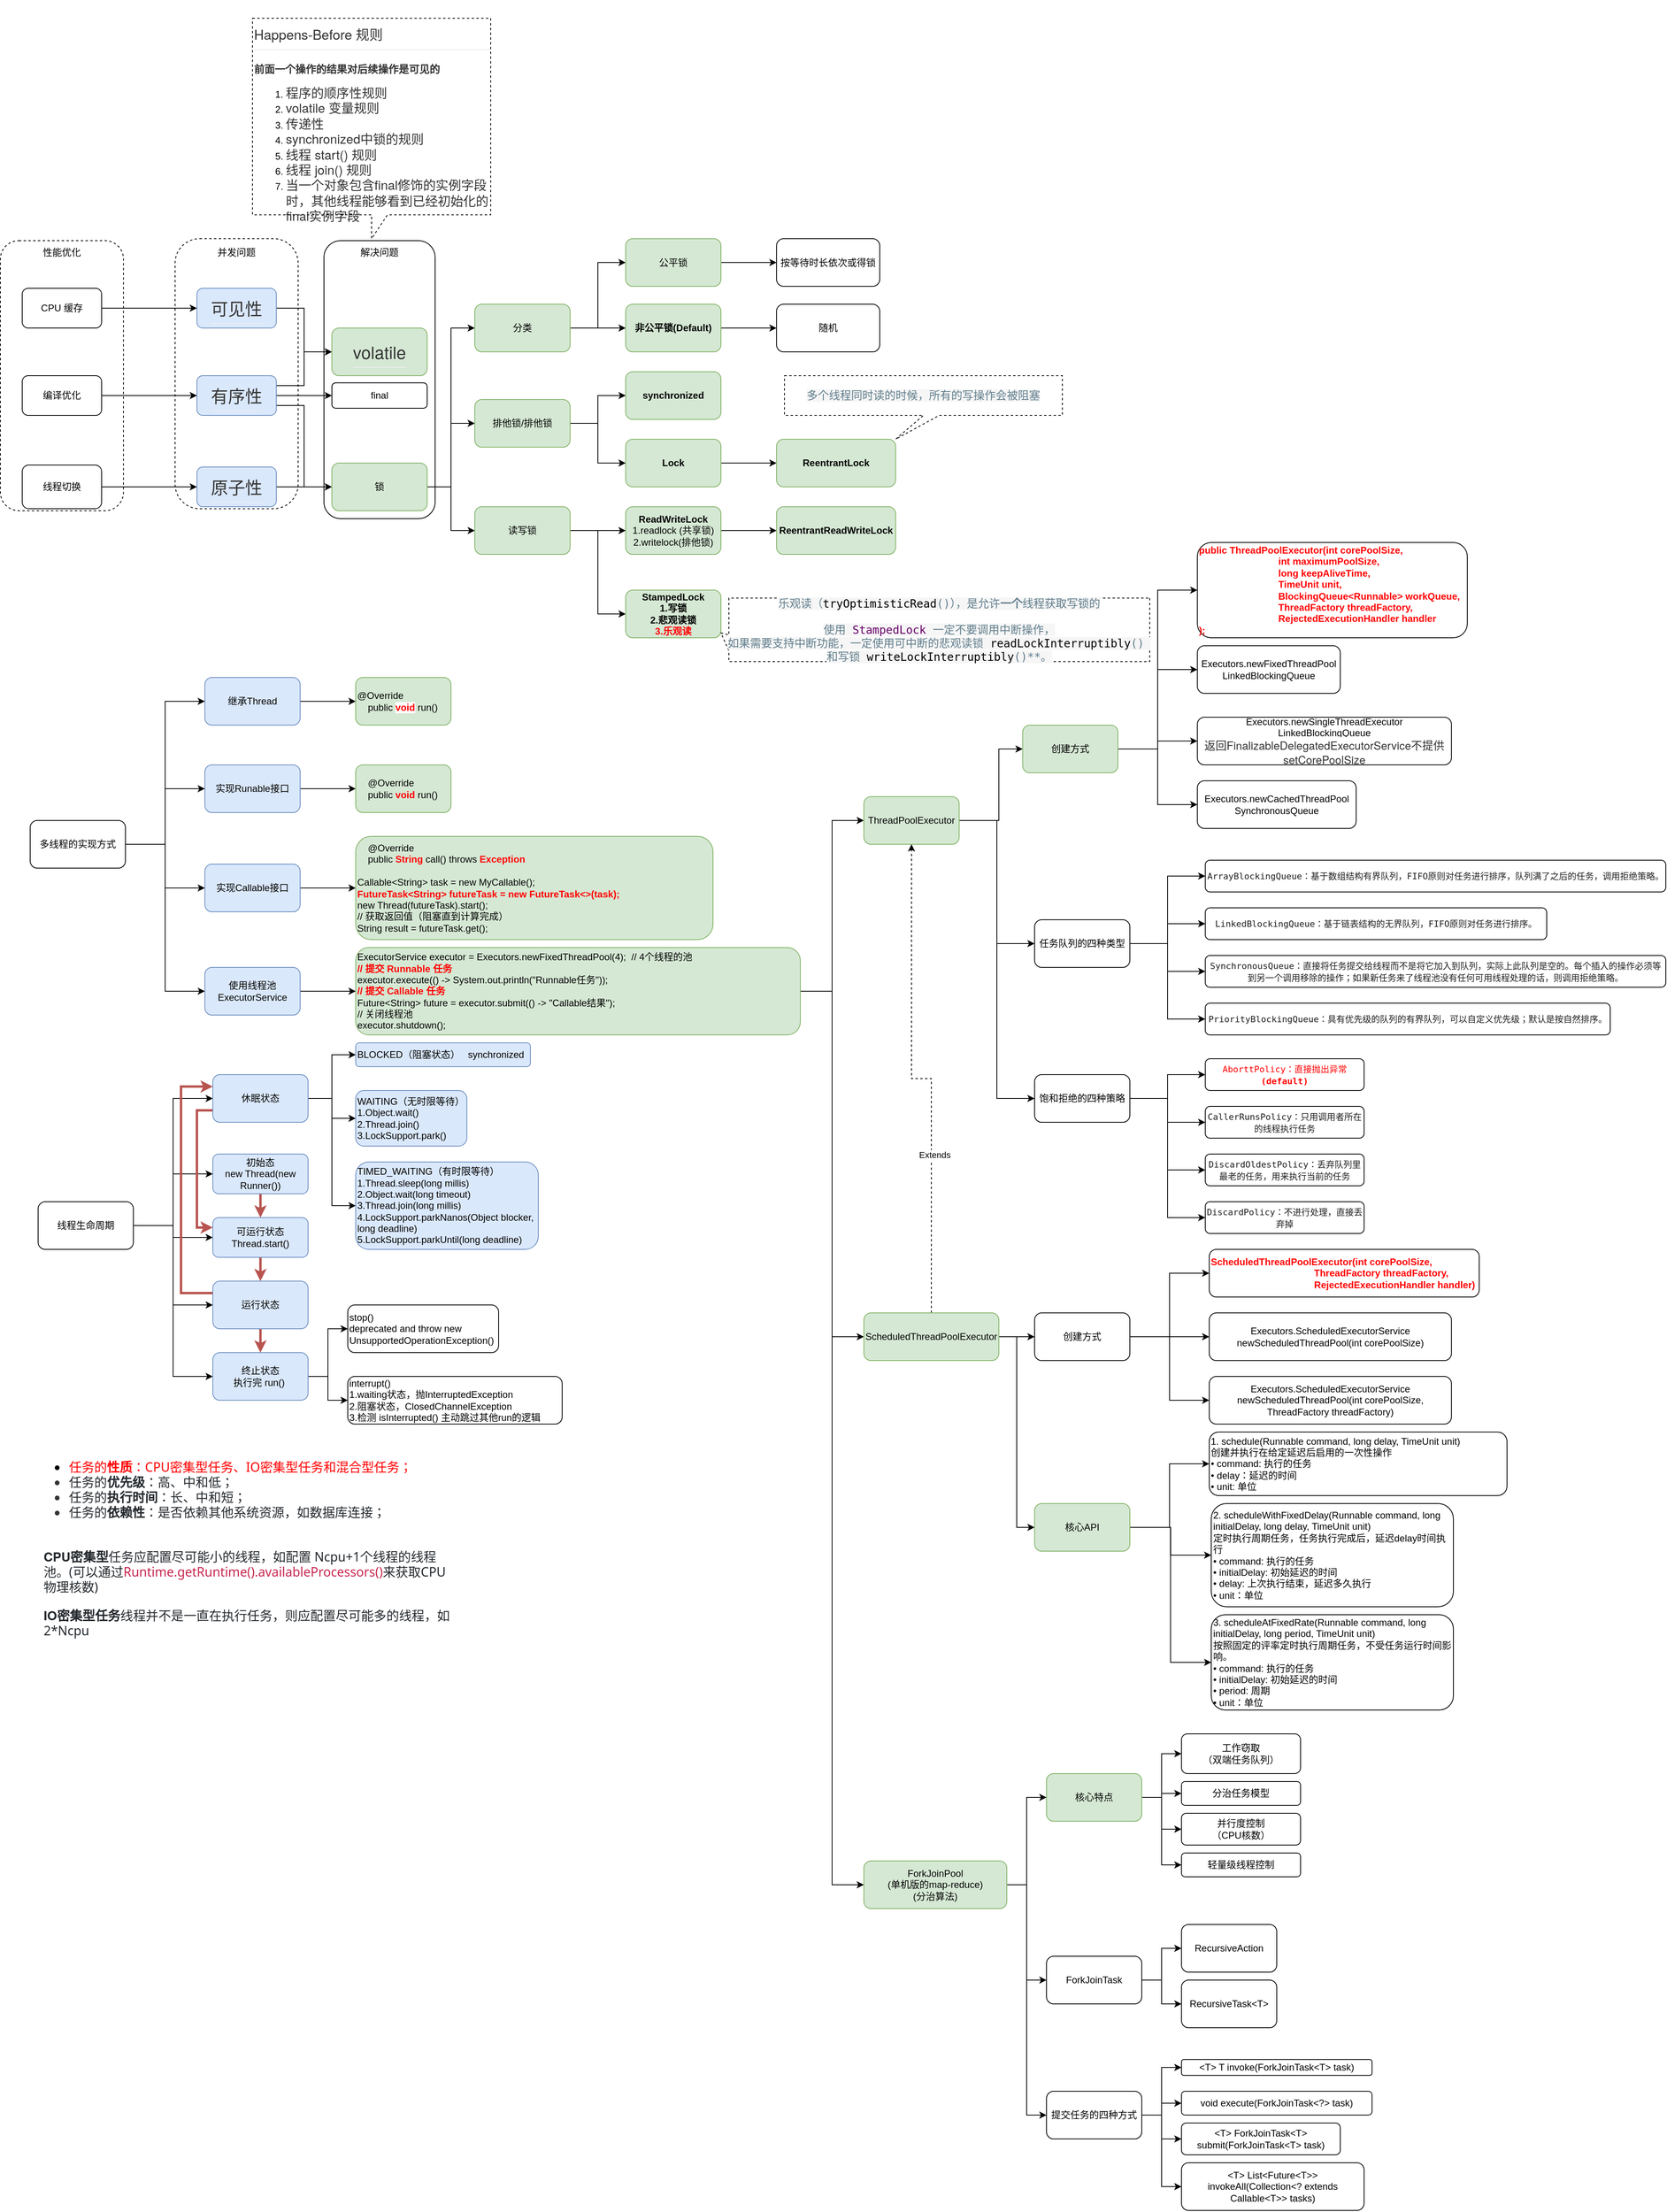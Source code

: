 <mxfile version="28.2.5">
  <diagram name="Page-1" id="oE_7oGVylCeQdkBljbAR">
    <mxGraphModel dx="2913" dy="2173" grid="1" gridSize="10" guides="1" tooltips="1" connect="1" arrows="1" fold="1" page="1" pageScale="1" pageWidth="850" pageHeight="1100" math="0" shadow="0">
      <root>
        <mxCell id="0" />
        <mxCell id="1" parent="0" />
        <mxCell id="4YbLMTbbQy4NtwcjqDvb-20" style="edgeStyle=orthogonalEdgeStyle;rounded=0;orthogonalLoop=1;jettySize=auto;html=1;entryX=0;entryY=0.5;entryDx=0;entryDy=0;" parent="1" source="4YbLMTbbQy4NtwcjqDvb-1" target="4YbLMTbbQy4NtwcjqDvb-16" edge="1">
          <mxGeometry relative="1" as="geometry" />
        </mxCell>
        <mxCell id="4YbLMTbbQy4NtwcjqDvb-1" value="&lt;meta charset=&quot;utf-8&quot;&gt;&lt;h1 style=&quot;box-sizing: border-box; margin: 1em 0px 16px; font-weight: 400 !important; line-height: 1.2; font-size: 1.8em; padding: 0px 0px 0.3em; -webkit-tap-highlight-color: transparent; font-family: &amp;quot;Helvetica Neue&amp;quot;, NotoSansHans-Regular, AvenirNext-Regular, arial, &amp;quot;Hiragino Sans GB&amp;quot;, &amp;quot;Microsoft Yahei&amp;quot;, &amp;quot;WenQuanYi Micro Hei&amp;quot;, Arial, Helvetica, sans-serif; position: relative; border-bottom: 1px solid rgb(238, 238, 238); color: rgb(51, 51, 51); font-style: normal; font-variant-ligatures: normal; font-variant-caps: normal; letter-spacing: normal; orphans: 2; text-align: left; text-indent: 0px; text-transform: none; widows: 2; word-spacing: 0px; -webkit-text-stroke-width: 0px; white-space: normal; text-decoration-thickness: initial; text-decoration-style: initial; text-decoration-color: initial;&quot; id=&quot;67k4ak&quot;&gt;可见性&lt;/h1&gt;" style="rounded=1;whiteSpace=wrap;html=1;fillColor=#dae8fc;strokeColor=#6c8ebf;" parent="1" vertex="1">
          <mxGeometry x="100" y="310" width="100" height="50" as="geometry" />
        </mxCell>
        <mxCell id="4YbLMTbbQy4NtwcjqDvb-4" style="edgeStyle=orthogonalEdgeStyle;rounded=0;orthogonalLoop=1;jettySize=auto;html=1;entryX=0;entryY=0.5;entryDx=0;entryDy=0;" parent="1" source="4YbLMTbbQy4NtwcjqDvb-2" target="4YbLMTbbQy4NtwcjqDvb-1" edge="1">
          <mxGeometry relative="1" as="geometry" />
        </mxCell>
        <mxCell id="4YbLMTbbQy4NtwcjqDvb-2" value="CPU 缓存" style="rounded=1;whiteSpace=wrap;html=1;" parent="1" vertex="1">
          <mxGeometry x="-120" y="310" width="100" height="50" as="geometry" />
        </mxCell>
        <mxCell id="4YbLMTbbQy4NtwcjqDvb-21" style="edgeStyle=orthogonalEdgeStyle;rounded=0;orthogonalLoop=1;jettySize=auto;html=1;entryX=0;entryY=0.5;entryDx=0;entryDy=0;" parent="1" source="4YbLMTbbQy4NtwcjqDvb-5" target="4YbLMTbbQy4NtwcjqDvb-17" edge="1">
          <mxGeometry relative="1" as="geometry" />
        </mxCell>
        <mxCell id="4YbLMTbbQy4NtwcjqDvb-5" value="&lt;h1 style=&quot;box-sizing: border-box; margin: 1em 0px 16px; line-height: 1.2; font-size: 1.8em; padding: 0px 0px 0.3em; -webkit-tap-highlight-color: transparent; font-family: &amp;quot;Helvetica Neue&amp;quot;, NotoSansHans-Regular, AvenirNext-Regular, arial, &amp;quot;Hiragino Sans GB&amp;quot;, &amp;quot;Microsoft Yahei&amp;quot;, &amp;quot;WenQuanYi Micro Hei&amp;quot;, Arial, Helvetica, sans-serif; position: relative; border-bottom: 1px solid rgb(238, 238, 238); color: rgb(51, 51, 51); font-style: normal; font-variant-ligatures: normal; font-variant-caps: normal; letter-spacing: normal; orphans: 2; text-align: left; text-indent: 0px; text-transform: none; widows: 2; word-spacing: 0px; -webkit-text-stroke-width: 0px; white-space: normal; text-decoration-thickness: initial; text-decoration-style: initial; text-decoration-color: initial; font-weight: 400 !important;&quot; id=&quot;67k4ak&quot;&gt;原子性&lt;/h1&gt;" style="rounded=1;whiteSpace=wrap;html=1;fillColor=#dae8fc;strokeColor=#6c8ebf;" parent="1" vertex="1">
          <mxGeometry x="100" y="535" width="100" height="50" as="geometry" />
        </mxCell>
        <mxCell id="4YbLMTbbQy4NtwcjqDvb-7" style="edgeStyle=orthogonalEdgeStyle;rounded=0;orthogonalLoop=1;jettySize=auto;html=1;entryX=0;entryY=0.5;entryDx=0;entryDy=0;" parent="1" source="4YbLMTbbQy4NtwcjqDvb-6" target="4YbLMTbbQy4NtwcjqDvb-5" edge="1">
          <mxGeometry relative="1" as="geometry" />
        </mxCell>
        <mxCell id="4YbLMTbbQy4NtwcjqDvb-6" value="线程切换" style="rounded=1;whiteSpace=wrap;html=1;" parent="1" vertex="1">
          <mxGeometry x="-120" y="532.5" width="100" height="55" as="geometry" />
        </mxCell>
        <mxCell id="4YbLMTbbQy4NtwcjqDvb-14" value="" style="rounded=1;whiteSpace=wrap;html=1;fillColor=none;dashed=1;arcSize=20;" parent="1" vertex="1">
          <mxGeometry x="72.5" y="247.5" width="155" height="340" as="geometry" />
        </mxCell>
        <mxCell id="4YbLMTbbQy4NtwcjqDvb-11" value="" style="rounded=1;whiteSpace=wrap;html=1;fillColor=none;dashed=1;" parent="1" vertex="1">
          <mxGeometry x="-147.5" y="250" width="155" height="340" as="geometry" />
        </mxCell>
        <mxCell id="4YbLMTbbQy4NtwcjqDvb-10" style="edgeStyle=orthogonalEdgeStyle;rounded=0;orthogonalLoop=1;jettySize=auto;html=1;" parent="1" source="4YbLMTbbQy4NtwcjqDvb-8" target="4YbLMTbbQy4NtwcjqDvb-9" edge="1">
          <mxGeometry relative="1" as="geometry" />
        </mxCell>
        <mxCell id="4YbLMTbbQy4NtwcjqDvb-8" value="编译优化" style="rounded=1;whiteSpace=wrap;html=1;" parent="1" vertex="1">
          <mxGeometry x="-120" y="420" width="100" height="50" as="geometry" />
        </mxCell>
        <mxCell id="4YbLMTbbQy4NtwcjqDvb-19" style="edgeStyle=orthogonalEdgeStyle;rounded=0;orthogonalLoop=1;jettySize=auto;html=1;entryX=0;entryY=0.5;entryDx=0;entryDy=0;exitX=1;exitY=0.25;exitDx=0;exitDy=0;" parent="1" source="4YbLMTbbQy4NtwcjqDvb-9" target="4YbLMTbbQy4NtwcjqDvb-16" edge="1">
          <mxGeometry relative="1" as="geometry" />
        </mxCell>
        <mxCell id="4YbLMTbbQy4NtwcjqDvb-22" style="edgeStyle=orthogonalEdgeStyle;rounded=0;orthogonalLoop=1;jettySize=auto;html=1;entryX=0;entryY=0.5;entryDx=0;entryDy=0;exitX=1;exitY=0.75;exitDx=0;exitDy=0;" parent="1" source="4YbLMTbbQy4NtwcjqDvb-9" target="4YbLMTbbQy4NtwcjqDvb-17" edge="1">
          <mxGeometry relative="1" as="geometry" />
        </mxCell>
        <mxCell id="4YbLMTbbQy4NtwcjqDvb-24" style="edgeStyle=orthogonalEdgeStyle;rounded=0;orthogonalLoop=1;jettySize=auto;html=1;entryX=0;entryY=0.5;entryDx=0;entryDy=0;" parent="1" source="4YbLMTbbQy4NtwcjqDvb-9" target="4YbLMTbbQy4NtwcjqDvb-18" edge="1">
          <mxGeometry relative="1" as="geometry" />
        </mxCell>
        <mxCell id="4YbLMTbbQy4NtwcjqDvb-9" value="&lt;h1 style=&quot;box-sizing: border-box; margin: 1em 0px 16px; line-height: 1.2; font-size: 1.8em; padding: 0px 0px 0.3em; -webkit-tap-highlight-color: transparent; font-family: &amp;quot;Helvetica Neue&amp;quot;, NotoSansHans-Regular, AvenirNext-Regular, arial, &amp;quot;Hiragino Sans GB&amp;quot;, &amp;quot;Microsoft Yahei&amp;quot;, &amp;quot;WenQuanYi Micro Hei&amp;quot;, Arial, Helvetica, sans-serif; position: relative; border-bottom: 1px solid rgb(238, 238, 238); color: rgb(51, 51, 51); font-style: normal; font-variant-ligatures: normal; font-variant-caps: normal; letter-spacing: normal; orphans: 2; text-align: left; text-indent: 0px; text-transform: none; widows: 2; word-spacing: 0px; -webkit-text-stroke-width: 0px; white-space: normal; text-decoration-thickness: initial; text-decoration-style: initial; text-decoration-color: initial; font-weight: 400 !important;&quot; id=&quot;67k4ak&quot;&gt;有序性&lt;/h1&gt;" style="rounded=1;whiteSpace=wrap;html=1;fillColor=#dae8fc;strokeColor=#6c8ebf;" parent="1" vertex="1">
          <mxGeometry x="100" y="420" width="100" height="50" as="geometry" />
        </mxCell>
        <mxCell id="4YbLMTbbQy4NtwcjqDvb-25" value="" style="rounded=1;whiteSpace=wrap;html=1;fillColor=none;" parent="1" vertex="1">
          <mxGeometry x="260" y="250" width="140" height="350" as="geometry" />
        </mxCell>
        <mxCell id="4YbLMTbbQy4NtwcjqDvb-12" value="性能优化" style="text;strokeColor=none;align=center;fillColor=none;html=1;verticalAlign=middle;whiteSpace=wrap;rounded=0;" parent="1" vertex="1">
          <mxGeometry x="-100" y="250" width="60" height="30" as="geometry" />
        </mxCell>
        <mxCell id="4YbLMTbbQy4NtwcjqDvb-15" value="并发问题" style="text;strokeColor=none;align=center;fillColor=none;html=1;verticalAlign=middle;whiteSpace=wrap;rounded=0;" parent="1" vertex="1">
          <mxGeometry x="120" y="250" width="60" height="30" as="geometry" />
        </mxCell>
        <mxCell id="4YbLMTbbQy4NtwcjqDvb-16" value="&lt;h1 style=&quot;box-sizing: border-box; margin: 1em 0px 16px; line-height: 1.2; font-size: 1.8em; padding: 0px 0px 0.3em; -webkit-tap-highlight-color: transparent; font-family: &amp;quot;Helvetica Neue&amp;quot;, NotoSansHans-Regular, AvenirNext-Regular, arial, &amp;quot;Hiragino Sans GB&amp;quot;, &amp;quot;Microsoft Yahei&amp;quot;, &amp;quot;WenQuanYi Micro Hei&amp;quot;, Arial, Helvetica, sans-serif; position: relative; border-bottom: 1px solid rgb(238, 238, 238); color: rgb(51, 51, 51); text-align: left; font-weight: 400 !important;&quot; id=&quot;e53qse&quot;&gt;volatile&lt;/h1&gt;" style="rounded=1;whiteSpace=wrap;html=1;fillColor=#d5e8d4;strokeColor=#82b366;" parent="1" vertex="1">
          <mxGeometry x="270" y="360" width="120" height="60" as="geometry" />
        </mxCell>
        <mxCell id="4YbLMTbbQy4NtwcjqDvb-34" style="edgeStyle=orthogonalEdgeStyle;rounded=0;orthogonalLoop=1;jettySize=auto;html=1;entryX=0;entryY=0.5;entryDx=0;entryDy=0;" parent="1" source="4YbLMTbbQy4NtwcjqDvb-17" target="4YbLMTbbQy4NtwcjqDvb-32" edge="1">
          <mxGeometry relative="1" as="geometry" />
        </mxCell>
        <mxCell id="4YbLMTbbQy4NtwcjqDvb-35" style="edgeStyle=orthogonalEdgeStyle;rounded=0;orthogonalLoop=1;jettySize=auto;html=1;entryX=0;entryY=0.5;entryDx=0;entryDy=0;" parent="1" source="4YbLMTbbQy4NtwcjqDvb-17" target="4YbLMTbbQy4NtwcjqDvb-33" edge="1">
          <mxGeometry relative="1" as="geometry" />
        </mxCell>
        <mxCell id="4YbLMTbbQy4NtwcjqDvb-44" style="edgeStyle=orthogonalEdgeStyle;rounded=0;orthogonalLoop=1;jettySize=auto;html=1;entryX=0;entryY=0.5;entryDx=0;entryDy=0;" parent="1" source="4YbLMTbbQy4NtwcjqDvb-17" target="4YbLMTbbQy4NtwcjqDvb-43" edge="1">
          <mxGeometry relative="1" as="geometry" />
        </mxCell>
        <mxCell id="4YbLMTbbQy4NtwcjqDvb-17" value="锁" style="rounded=1;whiteSpace=wrap;html=1;fillColor=#d5e8d4;strokeColor=#82b366;" parent="1" vertex="1">
          <mxGeometry x="270" y="530" width="120" height="60" as="geometry" />
        </mxCell>
        <mxCell id="4YbLMTbbQy4NtwcjqDvb-18" value="final" style="rounded=1;whiteSpace=wrap;html=1;" parent="1" vertex="1">
          <mxGeometry x="270" y="429" width="120" height="32" as="geometry" />
        </mxCell>
        <mxCell id="4YbLMTbbQy4NtwcjqDvb-26" value="解决问题" style="text;strokeColor=none;align=center;fillColor=none;html=1;verticalAlign=middle;whiteSpace=wrap;rounded=0;" parent="1" vertex="1">
          <mxGeometry x="300" y="250" width="60" height="30" as="geometry" />
        </mxCell>
        <mxCell id="4YbLMTbbQy4NtwcjqDvb-27" value="&lt;h1 style=&quot;box-sizing: border-box; margin: 1em 0px 16px; line-height: 1.2; padding: 0px 0px 0.3em; -webkit-tap-highlight-color: transparent; font-family: &amp;quot;Helvetica Neue&amp;quot;, NotoSansHans-Regular, AvenirNext-Regular, arial, &amp;quot;Hiragino Sans GB&amp;quot;, &amp;quot;Microsoft Yahei&amp;quot;, &amp;quot;WenQuanYi Micro Hei&amp;quot;, Arial, Helvetica, sans-serif; position: relative; border-bottom: 1px solid rgb(238, 238, 238); color: rgb(51, 51, 51); font-weight: 400 !important;&quot; id=&quot;coq1wi&quot;&gt;&lt;font style=&quot;font-size: 17px;&quot;&gt;Happens-Before 规则&lt;/font&gt;&lt;/h1&gt;&lt;div&gt;&lt;strong style=&quot;box-sizing: border-box; font-weight: bold; font-family: &amp;quot;Helvetica Neue&amp;quot;, NotoSansHans-Regular, AvenirNext-Regular, arial, &amp;quot;Hiragino Sans GB&amp;quot;, &amp;quot;Microsoft Yahei&amp;quot;, &amp;quot;WenQuanYi Micro Hei&amp;quot;, Arial, Helvetica, sans-serif; color: rgb(51, 51, 51); background-color: rgb(255, 255, 255);&quot;&gt;&lt;font style=&quot;font-size: 13px;&quot;&gt;前面一个操作的结果对后续操作是可见的&lt;/font&gt;&lt;/strong&gt;&lt;/div&gt;&lt;div&gt;&lt;ol&gt;&lt;li&gt;&lt;font face=&quot;Helvetica Neue, NotoSansHans-Regular, AvenirNext-Regular, arial, Hiragino Sans GB, Microsoft Yahei, WenQuanYi Micro Hei, Arial, Helvetica, sans-serif&quot; color=&quot;#333333&quot;&gt;&lt;span style=&quot;font-size: 15.96px;&quot;&gt;程序的顺序性规则&lt;/span&gt;&lt;/font&gt;&lt;/li&gt;&lt;li&gt;&lt;font face=&quot;Helvetica Neue, NotoSansHans-Regular, AvenirNext-Regular, arial, Hiragino Sans GB, Microsoft Yahei, WenQuanYi Micro Hei, Arial, Helvetica, sans-serif&quot; color=&quot;#333333&quot;&gt;&lt;span style=&quot;font-size: 15.96px;&quot;&gt;volatile 变量规则&lt;/span&gt;&lt;/font&gt;&lt;/li&gt;&lt;li&gt;&lt;font face=&quot;Helvetica Neue, NotoSansHans-Regular, AvenirNext-Regular, arial, Hiragino Sans GB, Microsoft Yahei, WenQuanYi Micro Hei, Arial, Helvetica, sans-serif&quot; color=&quot;#333333&quot;&gt;&lt;span style=&quot;font-size: 15.96px;&quot;&gt;传递性&lt;/span&gt;&lt;/font&gt;&lt;/li&gt;&lt;li&gt;&lt;font face=&quot;Helvetica Neue, NotoSansHans-Regular, AvenirNext-Regular, arial, Hiragino Sans GB, Microsoft Yahei, WenQuanYi Micro Hei, Arial, Helvetica, sans-serif&quot; color=&quot;#333333&quot;&gt;&lt;span style=&quot;font-size: 15.96px;&quot;&gt;synchronized中锁的规则&lt;/span&gt;&lt;/font&gt;&lt;/li&gt;&lt;li&gt;&lt;font face=&quot;Helvetica Neue, NotoSansHans-Regular, AvenirNext-Regular, arial, Hiragino Sans GB, Microsoft Yahei, WenQuanYi Micro Hei, Arial, Helvetica, sans-serif&quot; color=&quot;#333333&quot;&gt;&lt;span style=&quot;font-size: 15.96px;&quot;&gt;线程 start() 规则&lt;/span&gt;&lt;/font&gt;&lt;/li&gt;&lt;li&gt;&lt;font face=&quot;Helvetica Neue, NotoSansHans-Regular, AvenirNext-Regular, arial, Hiragino Sans GB, Microsoft Yahei, WenQuanYi Micro Hei, Arial, Helvetica, sans-serif&quot; color=&quot;#333333&quot;&gt;&lt;span style=&quot;font-size: 15.96px;&quot;&gt;线程 join() 规则&lt;/span&gt;&lt;/font&gt;&lt;/li&gt;&lt;li&gt;&lt;font face=&quot;Helvetica Neue, NotoSansHans-Regular, AvenirNext-Regular, arial, Hiragino Sans GB, Microsoft Yahei, WenQuanYi Micro Hei, Arial, Helvetica, sans-serif&quot; color=&quot;#333333&quot;&gt;&lt;span style=&quot;font-size: 15.96px;&quot;&gt;当一个对象包含final修饰的实例字段时，其他线程能够看到已经初始化的final实例字段&lt;/span&gt;&lt;/font&gt;&lt;/li&gt;&lt;/ol&gt;&lt;/div&gt;" style="shape=callout;whiteSpace=wrap;html=1;perimeter=calloutPerimeter;align=left;dashed=1;" parent="1" vertex="1">
          <mxGeometry x="170" y="-30" width="300" height="277.5" as="geometry" />
        </mxCell>
        <mxCell id="4YbLMTbbQy4NtwcjqDvb-28" value="synchronized" style="rounded=1;whiteSpace=wrap;html=1;fillColor=#d5e8d4;strokeColor=#82b366;fontStyle=1" parent="1" vertex="1">
          <mxGeometry x="640" y="415" width="120" height="60" as="geometry" />
        </mxCell>
        <mxCell id="4YbLMTbbQy4NtwcjqDvb-41" style="edgeStyle=orthogonalEdgeStyle;rounded=0;orthogonalLoop=1;jettySize=auto;html=1;" parent="1" source="4YbLMTbbQy4NtwcjqDvb-29" target="4YbLMTbbQy4NtwcjqDvb-39" edge="1">
          <mxGeometry relative="1" as="geometry" />
        </mxCell>
        <mxCell id="4YbLMTbbQy4NtwcjqDvb-29" value="Lock" style="rounded=1;whiteSpace=wrap;html=1;fillColor=#d5e8d4;strokeColor=#82b366;fontStyle=1" parent="1" vertex="1">
          <mxGeometry x="640" y="500" width="120" height="60" as="geometry" />
        </mxCell>
        <mxCell id="4YbLMTbbQy4NtwcjqDvb-42" style="edgeStyle=orthogonalEdgeStyle;rounded=0;orthogonalLoop=1;jettySize=auto;html=1;entryX=0;entryY=0.5;entryDx=0;entryDy=0;" parent="1" source="4YbLMTbbQy4NtwcjqDvb-30" target="4YbLMTbbQy4NtwcjqDvb-40" edge="1">
          <mxGeometry relative="1" as="geometry" />
        </mxCell>
        <mxCell id="4YbLMTbbQy4NtwcjqDvb-30" value="&lt;b&gt;ReadWriteLock&lt;/b&gt;&lt;div&gt;1.readlock (共享锁)&lt;/div&gt;&lt;div&gt;2.writelock(排他锁)&lt;/div&gt;" style="rounded=1;whiteSpace=wrap;html=1;fillColor=#d5e8d4;strokeColor=#82b366;" parent="1" vertex="1">
          <mxGeometry x="640" y="585" width="120" height="60" as="geometry" />
        </mxCell>
        <mxCell id="4YbLMTbbQy4NtwcjqDvb-36" style="edgeStyle=orthogonalEdgeStyle;rounded=0;orthogonalLoop=1;jettySize=auto;html=1;entryX=0;entryY=0.5;entryDx=0;entryDy=0;" parent="1" source="4YbLMTbbQy4NtwcjqDvb-32" target="4YbLMTbbQy4NtwcjqDvb-28" edge="1">
          <mxGeometry relative="1" as="geometry" />
        </mxCell>
        <mxCell id="4YbLMTbbQy4NtwcjqDvb-37" style="edgeStyle=orthogonalEdgeStyle;rounded=0;orthogonalLoop=1;jettySize=auto;html=1;entryX=0;entryY=0.5;entryDx=0;entryDy=0;" parent="1" source="4YbLMTbbQy4NtwcjqDvb-32" target="4YbLMTbbQy4NtwcjqDvb-29" edge="1">
          <mxGeometry relative="1" as="geometry" />
        </mxCell>
        <mxCell id="4YbLMTbbQy4NtwcjqDvb-32" value="排他锁/排他锁" style="rounded=1;whiteSpace=wrap;html=1;fillColor=#d5e8d4;strokeColor=#82b366;" parent="1" vertex="1">
          <mxGeometry x="450" y="450" width="120" height="60" as="geometry" />
        </mxCell>
        <mxCell id="4YbLMTbbQy4NtwcjqDvb-38" style="edgeStyle=orthogonalEdgeStyle;rounded=0;orthogonalLoop=1;jettySize=auto;html=1;entryX=0;entryY=0.5;entryDx=0;entryDy=0;" parent="1" source="4YbLMTbbQy4NtwcjqDvb-33" target="4YbLMTbbQy4NtwcjqDvb-30" edge="1">
          <mxGeometry relative="1" as="geometry" />
        </mxCell>
        <mxCell id="4YbLMTbbQy4NtwcjqDvb-55" style="edgeStyle=orthogonalEdgeStyle;rounded=0;orthogonalLoop=1;jettySize=auto;html=1;entryX=0;entryY=0.5;entryDx=0;entryDy=0;" parent="1" source="4YbLMTbbQy4NtwcjqDvb-33" target="4YbLMTbbQy4NtwcjqDvb-53" edge="1">
          <mxGeometry relative="1" as="geometry" />
        </mxCell>
        <mxCell id="4YbLMTbbQy4NtwcjqDvb-33" value="读写锁" style="rounded=1;whiteSpace=wrap;html=1;fillColor=#d5e8d4;strokeColor=#82b366;" parent="1" vertex="1">
          <mxGeometry x="450" y="585" width="120" height="60" as="geometry" />
        </mxCell>
        <mxCell id="4YbLMTbbQy4NtwcjqDvb-39" value="ReentrantLock" style="rounded=1;whiteSpace=wrap;html=1;fillColor=#d5e8d4;strokeColor=#82b366;fontStyle=1" parent="1" vertex="1">
          <mxGeometry x="830" y="500" width="150" height="60" as="geometry" />
        </mxCell>
        <mxCell id="4YbLMTbbQy4NtwcjqDvb-40" value="ReentrantReadWriteLock" style="rounded=1;whiteSpace=wrap;html=1;fillColor=#d5e8d4;strokeColor=#82b366;fontStyle=1" parent="1" vertex="1">
          <mxGeometry x="830" y="585" width="150" height="60" as="geometry" />
        </mxCell>
        <mxCell id="4YbLMTbbQy4NtwcjqDvb-47" style="edgeStyle=orthogonalEdgeStyle;rounded=0;orthogonalLoop=1;jettySize=auto;html=1;entryX=0;entryY=0.5;entryDx=0;entryDy=0;" parent="1" source="4YbLMTbbQy4NtwcjqDvb-43" target="4YbLMTbbQy4NtwcjqDvb-45" edge="1">
          <mxGeometry relative="1" as="geometry" />
        </mxCell>
        <mxCell id="4YbLMTbbQy4NtwcjqDvb-48" style="edgeStyle=orthogonalEdgeStyle;rounded=0;orthogonalLoop=1;jettySize=auto;html=1;entryX=0;entryY=0.5;entryDx=0;entryDy=0;" parent="1" source="4YbLMTbbQy4NtwcjqDvb-43" target="4YbLMTbbQy4NtwcjqDvb-46" edge="1">
          <mxGeometry relative="1" as="geometry" />
        </mxCell>
        <mxCell id="4YbLMTbbQy4NtwcjqDvb-43" value="分类" style="rounded=1;whiteSpace=wrap;html=1;fillColor=#d5e8d4;strokeColor=#82b366;" parent="1" vertex="1">
          <mxGeometry x="450" y="330" width="120" height="60" as="geometry" />
        </mxCell>
        <mxCell id="4YbLMTbbQy4NtwcjqDvb-51" style="edgeStyle=orthogonalEdgeStyle;rounded=0;orthogonalLoop=1;jettySize=auto;html=1;entryX=0;entryY=0.5;entryDx=0;entryDy=0;" parent="1" source="4YbLMTbbQy4NtwcjqDvb-45" target="4YbLMTbbQy4NtwcjqDvb-49" edge="1">
          <mxGeometry relative="1" as="geometry" />
        </mxCell>
        <mxCell id="4YbLMTbbQy4NtwcjqDvb-45" value="公平锁" style="rounded=1;whiteSpace=wrap;html=1;fillColor=#d5e8d4;strokeColor=#82b366;" parent="1" vertex="1">
          <mxGeometry x="640" y="247.5" width="120" height="60" as="geometry" />
        </mxCell>
        <mxCell id="4YbLMTbbQy4NtwcjqDvb-52" style="edgeStyle=orthogonalEdgeStyle;rounded=0;orthogonalLoop=1;jettySize=auto;html=1;entryX=0;entryY=0.5;entryDx=0;entryDy=0;" parent="1" source="4YbLMTbbQy4NtwcjqDvb-46" target="4YbLMTbbQy4NtwcjqDvb-50" edge="1">
          <mxGeometry relative="1" as="geometry" />
        </mxCell>
        <mxCell id="4YbLMTbbQy4NtwcjqDvb-46" value="非公平锁(Default)" style="rounded=1;whiteSpace=wrap;html=1;fillColor=#d5e8d4;strokeColor=#82b366;fontStyle=1" parent="1" vertex="1">
          <mxGeometry x="640" y="330" width="120" height="60" as="geometry" />
        </mxCell>
        <mxCell id="4YbLMTbbQy4NtwcjqDvb-49" value="按等待时长依次或得锁" style="rounded=1;whiteSpace=wrap;html=1;" parent="1" vertex="1">
          <mxGeometry x="830" y="247.5" width="130" height="60" as="geometry" />
        </mxCell>
        <mxCell id="4YbLMTbbQy4NtwcjqDvb-50" value="随机" style="rounded=1;whiteSpace=wrap;html=1;" parent="1" vertex="1">
          <mxGeometry x="830" y="330" width="130" height="60" as="geometry" />
        </mxCell>
        <mxCell id="4YbLMTbbQy4NtwcjqDvb-53" value="&lt;b&gt;StampedLock&lt;/b&gt;&lt;div&gt;&lt;b&gt;1.&lt;/b&gt;&lt;span style=&quot;background-color: transparent;&quot;&gt;&lt;b&gt;写锁&lt;/b&gt;&lt;/span&gt;&lt;/div&gt;&lt;div&gt;&lt;span style=&quot;background-color: transparent;&quot;&gt;&lt;b&gt;2.悲观读锁&lt;/b&gt;&lt;/span&gt;&lt;/div&gt;&lt;div&gt;&lt;span style=&quot;background-color: transparent;&quot;&gt;&lt;b&gt;&lt;font style=&quot;color: rgb(255, 0, 0);&quot;&gt;3.乐观读&lt;/font&gt;&lt;/b&gt;&lt;/span&gt;&lt;/div&gt;" style="rounded=1;whiteSpace=wrap;html=1;fillColor=#d5e8d4;strokeColor=#82b366;" parent="1" vertex="1">
          <mxGeometry x="640" y="690" width="120" height="60" as="geometry" />
        </mxCell>
        <mxCell id="4YbLMTbbQy4NtwcjqDvb-56" value="&lt;span style=&quot;color: rgb(96, 125, 139); font-family: Consolas, Monaco, &amp;quot;Andale Mono&amp;quot;, &amp;quot;Ubuntu Mono&amp;quot;, monospace; font-size: 14px; text-align: left; white-space: pre; background-color: rgb(246, 246, 246);&quot;&gt;多个线程同时读的时候，所有的写操作会被阻塞&lt;/span&gt;" style="shape=callout;whiteSpace=wrap;html=1;perimeter=calloutPerimeter;position2=0.4;dashed=1;" parent="1" vertex="1">
          <mxGeometry x="840" y="420" width="350" height="80" as="geometry" />
        </mxCell>
        <mxCell id="4YbLMTbbQy4NtwcjqDvb-58" value="&lt;span style=&quot;color: rgb(96, 125, 139); font-family: Consolas, Monaco, &amp;quot;Andale Mono&amp;quot;, &amp;quot;Ubuntu Mono&amp;quot;, monospace; font-size: 14px; text-align: left; white-space: pre; background-color: rgb(246, 246, 246);&quot;&gt;乐观读（&lt;span style=&quot;box-sizing: border-box; margin: 0px; padding: 0px; -webkit-tap-highlight-color: transparent; color: rgb(0, 0, 0);&quot; class=&quot;pln&quot;&gt;tryOptimisticRead&lt;/span&gt;&lt;span style=&quot;box-sizing: border-box; margin: 0px; padding: 0px; -webkit-tap-highlight-color: transparent;&quot; class=&quot;pun&quot;&gt;()&lt;/span&gt;），是允许&lt;b&gt;一个&lt;/b&gt;线程获取写锁的&lt;/span&gt;&lt;div&gt;&lt;span style=&quot;color: rgb(96, 125, 139); font-family: Consolas, Monaco, &amp;quot;Andale Mono&amp;quot;, &amp;quot;Ubuntu Mono&amp;quot;, monospace; font-size: 14px; text-align: left; white-space: pre; background-color: rgb(246, 246, 246);&quot;&gt;&lt;br&gt;&lt;/span&gt;&lt;/div&gt;&lt;div&gt;&lt;span style=&quot;color: rgb(96, 125, 139); font-family: Consolas, Monaco, &amp;quot;Andale Mono&amp;quot;, &amp;quot;Ubuntu Mono&amp;quot;, monospace; font-size: 14px; text-align: left; white-space: pre; background-color: rgb(246, 246, 246);&quot;&gt;&lt;span style=&quot;box-sizing: border-box; margin: 0px; padding: 0px; -webkit-tap-highlight-color: transparent;&quot; class=&quot;pun&quot;&gt;使用&lt;/span&gt;&lt;span style=&quot;box-sizing: border-box; margin: 0px; padding: 0px; -webkit-tap-highlight-color: transparent; color: rgb(0, 0, 0);&quot; class=&quot;pln&quot;&gt; &lt;/span&gt;&lt;span style=&quot;box-sizing: border-box; margin: 0px; padding: 0px; -webkit-tap-highlight-color: transparent; color: rgb(102, 0, 102);&quot; class=&quot;typ&quot;&gt;StampedLock&lt;/span&gt;&lt;span style=&quot;box-sizing: border-box; margin: 0px; padding: 0px; -webkit-tap-highlight-color: transparent; color: rgb(0, 0, 0);&quot; class=&quot;pln&quot;&gt; &lt;/span&gt;&lt;span style=&quot;box-sizing: border-box; margin: 0px; padding: 0px; -webkit-tap-highlight-color: transparent;&quot; class=&quot;pun&quot;&gt;一定不要调用中断操作，&lt;/span&gt;&lt;/span&gt;&lt;/div&gt;&lt;div&gt;&lt;span style=&quot;color: rgb(96, 125, 139); font-family: Consolas, Monaco, &amp;quot;Andale Mono&amp;quot;, &amp;quot;Ubuntu Mono&amp;quot;, monospace; font-size: 14px; text-align: left; white-space: pre; background-color: rgb(246, 246, 246);&quot;&gt;&lt;span style=&quot;box-sizing: border-box; margin: 0px; padding: 0px; -webkit-tap-highlight-color: transparent;&quot; class=&quot;pun&quot;&gt;如果需要支持中断功能，一定使用可中断的悲观读锁&lt;/span&gt;&lt;span style=&quot;box-sizing: border-box; margin: 0px; padding: 0px; -webkit-tap-highlight-color: transparent; color: rgb(0, 0, 0);&quot; class=&quot;pln&quot;&gt; readLockInterruptibly&lt;/span&gt;&lt;span style=&quot;box-sizing: border-box; margin: 0px; padding: 0px; -webkit-tap-highlight-color: transparent;&quot; class=&quot;pun&quot;&gt;()&lt;/span&gt;&lt;span style=&quot;box-sizing: border-box; margin: 0px; padding: 0px; -webkit-tap-highlight-color: transparent; color: rgb(0, 0, 0);&quot; class=&quot;pln&quot;&gt; &lt;/span&gt;&lt;/span&gt;&lt;/div&gt;&lt;div&gt;&lt;span style=&quot;color: rgb(96, 125, 139); font-family: Consolas, Monaco, &amp;quot;Andale Mono&amp;quot;, &amp;quot;Ubuntu Mono&amp;quot;, monospace; font-size: 14px; text-align: left; white-space: pre; background-color: rgb(246, 246, 246);&quot;&gt;&lt;span style=&quot;box-sizing: border-box; margin: 0px; padding: 0px; -webkit-tap-highlight-color: transparent;&quot; class=&quot;pun&quot;&gt;和写锁&lt;/span&gt;&lt;span style=&quot;box-sizing: border-box; margin: 0px; padding: 0px; -webkit-tap-highlight-color: transparent; color: rgb(0, 0, 0);&quot; class=&quot;pln&quot;&gt; writeLockInterruptibly&lt;/span&gt;&lt;span style=&quot;box-sizing: border-box; margin: 0px; padding: 0px; -webkit-tap-highlight-color: transparent;&quot; class=&quot;pun&quot;&gt;()**。&lt;/span&gt;&lt;/span&gt;&lt;/div&gt;" style="shape=callout;whiteSpace=wrap;html=1;perimeter=calloutPerimeter;flipH=0;flipV=0;size=10;position=0.58;direction=south;position2=0.55;dashed=1;" parent="1" vertex="1">
          <mxGeometry x="760" y="700" width="540" height="80" as="geometry" />
        </mxCell>
        <mxCell id="4YbLMTbbQy4NtwcjqDvb-74" style="edgeStyle=orthogonalEdgeStyle;rounded=0;orthogonalLoop=1;jettySize=auto;html=1;" parent="1" source="4YbLMTbbQy4NtwcjqDvb-59" target="4YbLMTbbQy4NtwcjqDvb-69" edge="1">
          <mxGeometry relative="1" as="geometry" />
        </mxCell>
        <mxCell id="4YbLMTbbQy4NtwcjqDvb-59" value="继承Thread" style="rounded=1;whiteSpace=wrap;html=1;fillColor=#dae8fc;strokeColor=#6c8ebf;" parent="1" vertex="1">
          <mxGeometry x="110" y="800" width="120" height="60" as="geometry" />
        </mxCell>
        <mxCell id="4YbLMTbbQy4NtwcjqDvb-75" style="edgeStyle=orthogonalEdgeStyle;rounded=0;orthogonalLoop=1;jettySize=auto;html=1;entryX=0;entryY=0.5;entryDx=0;entryDy=0;" parent="1" source="4YbLMTbbQy4NtwcjqDvb-61" target="4YbLMTbbQy4NtwcjqDvb-70" edge="1">
          <mxGeometry relative="1" as="geometry" />
        </mxCell>
        <mxCell id="4YbLMTbbQy4NtwcjqDvb-61" value="实现Runable接口" style="rounded=1;whiteSpace=wrap;html=1;fillColor=#dae8fc;strokeColor=#6c8ebf;" parent="1" vertex="1">
          <mxGeometry x="110" y="910" width="120" height="60" as="geometry" />
        </mxCell>
        <mxCell id="4YbLMTbbQy4NtwcjqDvb-76" style="edgeStyle=orthogonalEdgeStyle;rounded=0;orthogonalLoop=1;jettySize=auto;html=1;entryX=0;entryY=0.5;entryDx=0;entryDy=0;" parent="1" source="4YbLMTbbQy4NtwcjqDvb-62" target="4YbLMTbbQy4NtwcjqDvb-71" edge="1">
          <mxGeometry relative="1" as="geometry" />
        </mxCell>
        <mxCell id="4YbLMTbbQy4NtwcjqDvb-62" value="实现Callable接口" style="rounded=1;whiteSpace=wrap;html=1;fillColor=#dae8fc;strokeColor=#6c8ebf;" parent="1" vertex="1">
          <mxGeometry x="110" y="1035" width="120" height="60" as="geometry" />
        </mxCell>
        <mxCell id="4YbLMTbbQy4NtwcjqDvb-77" style="edgeStyle=orthogonalEdgeStyle;rounded=0;orthogonalLoop=1;jettySize=auto;html=1;entryX=0;entryY=0.5;entryDx=0;entryDy=0;" parent="1" source="4YbLMTbbQy4NtwcjqDvb-63" target="4YbLMTbbQy4NtwcjqDvb-73" edge="1">
          <mxGeometry relative="1" as="geometry" />
        </mxCell>
        <mxCell id="4YbLMTbbQy4NtwcjqDvb-63" value="使用线程池&lt;div&gt;ExecutorService&lt;/div&gt;" style="rounded=1;whiteSpace=wrap;html=1;fillColor=#dae8fc;strokeColor=#6c8ebf;" parent="1" vertex="1">
          <mxGeometry x="110" y="1165" width="120" height="60" as="geometry" />
        </mxCell>
        <mxCell id="4YbLMTbbQy4NtwcjqDvb-65" style="edgeStyle=orthogonalEdgeStyle;rounded=0;orthogonalLoop=1;jettySize=auto;html=1;entryX=0;entryY=0.5;entryDx=0;entryDy=0;" parent="1" source="4YbLMTbbQy4NtwcjqDvb-64" target="4YbLMTbbQy4NtwcjqDvb-59" edge="1">
          <mxGeometry relative="1" as="geometry" />
        </mxCell>
        <mxCell id="4YbLMTbbQy4NtwcjqDvb-66" style="edgeStyle=orthogonalEdgeStyle;rounded=0;orthogonalLoop=1;jettySize=auto;html=1;entryX=0;entryY=0.5;entryDx=0;entryDy=0;" parent="1" source="4YbLMTbbQy4NtwcjqDvb-64" target="4YbLMTbbQy4NtwcjqDvb-61" edge="1">
          <mxGeometry relative="1" as="geometry" />
        </mxCell>
        <mxCell id="4YbLMTbbQy4NtwcjqDvb-67" style="edgeStyle=orthogonalEdgeStyle;rounded=0;orthogonalLoop=1;jettySize=auto;html=1;entryX=0;entryY=0.5;entryDx=0;entryDy=0;" parent="1" source="4YbLMTbbQy4NtwcjqDvb-64" target="4YbLMTbbQy4NtwcjqDvb-62" edge="1">
          <mxGeometry relative="1" as="geometry" />
        </mxCell>
        <mxCell id="4YbLMTbbQy4NtwcjqDvb-68" style="edgeStyle=orthogonalEdgeStyle;rounded=0;orthogonalLoop=1;jettySize=auto;html=1;entryX=0;entryY=0.5;entryDx=0;entryDy=0;" parent="1" source="4YbLMTbbQy4NtwcjqDvb-64" target="4YbLMTbbQy4NtwcjqDvb-63" edge="1">
          <mxGeometry relative="1" as="geometry" />
        </mxCell>
        <mxCell id="4YbLMTbbQy4NtwcjqDvb-64" value="多线程的实现方式" style="rounded=1;whiteSpace=wrap;html=1;" parent="1" vertex="1">
          <mxGeometry x="-110" y="980" width="120" height="60" as="geometry" />
        </mxCell>
        <mxCell id="4YbLMTbbQy4NtwcjqDvb-69" value="&lt;div&gt;@Override&lt;/div&gt;&lt;div&gt;&amp;nbsp; &amp;nbsp; public &lt;b style=&quot;background-color: light-dark(#ffffff, var(--ge-dark-color, #121212));&quot;&gt;&lt;font style=&quot;color: rgb(255, 0, 0);&quot;&gt;void&lt;/font&gt;&lt;/b&gt; run()&lt;/div&gt;" style="rounded=1;whiteSpace=wrap;html=1;fillColor=#d5e8d4;strokeColor=#82b366;align=left;" parent="1" vertex="1">
          <mxGeometry x="300" y="800" width="120" height="60" as="geometry" />
        </mxCell>
        <mxCell id="4YbLMTbbQy4NtwcjqDvb-70" value="&lt;div&gt;&amp;nbsp; &amp;nbsp; @Override&lt;/div&gt;&lt;div&gt;&amp;nbsp; &amp;nbsp; public &lt;b&gt;&lt;font style=&quot;color: rgb(255, 0, 0);&quot;&gt;void&lt;/font&gt;&lt;/b&gt; run()&lt;/div&gt;" style="rounded=1;whiteSpace=wrap;html=1;fillColor=#d5e8d4;strokeColor=#82b366;align=left;" parent="1" vertex="1">
          <mxGeometry x="300" y="910" width="120" height="60" as="geometry" />
        </mxCell>
        <mxCell id="4YbLMTbbQy4NtwcjqDvb-71" value="&lt;div&gt;&amp;nbsp; &amp;nbsp; @Override&lt;/div&gt;&lt;div&gt;&amp;nbsp; &amp;nbsp; public &lt;b&gt;&lt;font style=&quot;color: rgb(255, 0, 0);&quot;&gt;String&lt;/font&gt;&lt;/b&gt; call() throws &lt;b&gt;&lt;font style=&quot;color: rgb(255, 0, 0);&quot;&gt;Exception&lt;/font&gt;&lt;/b&gt;&lt;/div&gt;&lt;div&gt;&lt;b&gt;&lt;font style=&quot;color: rgb(255, 0, 0);&quot;&gt;&lt;br&gt;&lt;/font&gt;&lt;/b&gt;&lt;/div&gt;&lt;div&gt;&lt;font&gt;&lt;div style=&quot;&quot;&gt;Callable&amp;lt;String&amp;gt; task = new MyCallable();&lt;/div&gt;&lt;div style=&quot;&quot;&gt;&lt;b&gt;&lt;font style=&quot;color: rgb(255, 0, 0);&quot;&gt;FutureTask&amp;lt;String&amp;gt; futureTask = new FutureTask&amp;lt;&amp;gt;(task);&lt;/font&gt;&lt;/b&gt;&lt;/div&gt;&lt;div style=&quot;&quot;&gt;new Thread(futureTask).start();&lt;/div&gt;&lt;div style=&quot;&quot;&gt;&lt;span style=&quot;background-color: transparent; color: light-dark(rgb(0, 0, 0), rgb(255, 255, 255));&quot;&gt;// 获取返回值（阻塞直到计算完成）&lt;/span&gt;&lt;/div&gt;&lt;div style=&quot;&quot;&gt;String result = futureTask.get();&lt;/div&gt;&lt;/font&gt;&lt;/div&gt;" style="rounded=1;whiteSpace=wrap;html=1;fillColor=#d5e8d4;strokeColor=#82b366;align=left;" parent="1" vertex="1">
          <mxGeometry x="300" y="1000" width="450" height="130" as="geometry" />
        </mxCell>
        <mxCell id="4YbLMTbbQy4NtwcjqDvb-85" style="edgeStyle=orthogonalEdgeStyle;rounded=0;orthogonalLoop=1;jettySize=auto;html=1;entryX=0;entryY=0.5;entryDx=0;entryDy=0;" parent="1" source="4YbLMTbbQy4NtwcjqDvb-73" target="4YbLMTbbQy4NtwcjqDvb-78" edge="1">
          <mxGeometry relative="1" as="geometry" />
        </mxCell>
        <mxCell id="4YbLMTbbQy4NtwcjqDvb-93" style="edgeStyle=orthogonalEdgeStyle;rounded=0;orthogonalLoop=1;jettySize=auto;html=1;entryX=0;entryY=0.5;entryDx=0;entryDy=0;" parent="1" source="4YbLMTbbQy4NtwcjqDvb-73" target="4YbLMTbbQy4NtwcjqDvb-79" edge="1">
          <mxGeometry relative="1" as="geometry" />
        </mxCell>
        <mxCell id="4YbLMTbbQy4NtwcjqDvb-94" style="edgeStyle=orthogonalEdgeStyle;rounded=0;orthogonalLoop=1;jettySize=auto;html=1;entryX=0;entryY=0.5;entryDx=0;entryDy=0;" parent="1" source="4YbLMTbbQy4NtwcjqDvb-73" target="4YbLMTbbQy4NtwcjqDvb-80" edge="1">
          <mxGeometry relative="1" as="geometry" />
        </mxCell>
        <mxCell id="4YbLMTbbQy4NtwcjqDvb-73" value="&lt;div&gt;ExecutorService executor = Executors.newFixedThreadPool(4);&amp;nbsp; // 4个线程的池&lt;/div&gt;&lt;div&gt;&lt;b&gt;&lt;font style=&quot;color: rgb(255, 0, 0);&quot;&gt;// 提交 Runnable 任务&lt;/font&gt;&lt;/b&gt;&lt;/div&gt;&lt;div&gt;executor.execute(() -&amp;gt; System.out.println(&quot;Runnable任务&quot;));&lt;/div&gt;&lt;div&gt;&lt;b&gt;&lt;font style=&quot;color: rgb(255, 0, 0);&quot;&gt;// 提交 Callable 任务&lt;/font&gt;&lt;/b&gt;&lt;/div&gt;&lt;div&gt;Future&amp;lt;String&amp;gt; future = executor.submit(() -&amp;gt; &quot;Callable结果&quot;);&lt;/div&gt;&lt;div&gt;// 关闭线程池&lt;/div&gt;&lt;div&gt;executor.shutdown();&lt;/div&gt;" style="rounded=1;whiteSpace=wrap;html=1;fillColor=#d5e8d4;strokeColor=#82b366;align=left;" parent="1" vertex="1">
          <mxGeometry x="300" y="1140" width="560" height="110" as="geometry" />
        </mxCell>
        <mxCell id="4YbLMTbbQy4NtwcjqDvb-100" style="edgeStyle=orthogonalEdgeStyle;rounded=0;orthogonalLoop=1;jettySize=auto;html=1;entryX=0;entryY=0.5;entryDx=0;entryDy=0;" parent="1" target="4YbLMTbbQy4NtwcjqDvb-98" edge="1">
          <mxGeometry relative="1" as="geometry">
            <mxPoint x="1050" y="980" as="sourcePoint" />
            <mxPoint x="1130" y="890" as="targetPoint" />
            <Array as="points">
              <mxPoint x="1110" y="980" />
              <mxPoint x="1110" y="890" />
            </Array>
          </mxGeometry>
        </mxCell>
        <mxCell id="4YbLMTbbQy4NtwcjqDvb-110" style="edgeStyle=orthogonalEdgeStyle;rounded=0;orthogonalLoop=1;jettySize=auto;html=1;entryX=0;entryY=0.5;entryDx=0;entryDy=0;" parent="1" source="4YbLMTbbQy4NtwcjqDvb-78" target="4YbLMTbbQy4NtwcjqDvb-105" edge="1">
          <mxGeometry relative="1" as="geometry" />
        </mxCell>
        <mxCell id="4YbLMTbbQy4NtwcjqDvb-124" style="edgeStyle=orthogonalEdgeStyle;rounded=0;orthogonalLoop=1;jettySize=auto;html=1;entryX=0;entryY=0.5;entryDx=0;entryDy=0;" parent="1" source="4YbLMTbbQy4NtwcjqDvb-78" target="4YbLMTbbQy4NtwcjqDvb-115" edge="1">
          <mxGeometry relative="1" as="geometry" />
        </mxCell>
        <mxCell id="4YbLMTbbQy4NtwcjqDvb-78" value="ThreadPoolExecutor" style="rounded=1;whiteSpace=wrap;html=1;fillColor=#d5e8d4;strokeColor=#82b366;" parent="1" vertex="1">
          <mxGeometry x="940" y="950" width="120" height="60" as="geometry" />
        </mxCell>
        <mxCell id="4YbLMTbbQy4NtwcjqDvb-134" style="edgeStyle=orthogonalEdgeStyle;rounded=0;orthogonalLoop=1;jettySize=auto;html=1;entryX=0;entryY=0.5;entryDx=0;entryDy=0;" parent="1" source="4YbLMTbbQy4NtwcjqDvb-79" target="4YbLMTbbQy4NtwcjqDvb-132" edge="1">
          <mxGeometry relative="1" as="geometry" />
        </mxCell>
        <mxCell id="4YbLMTbbQy4NtwcjqDvb-142" style="edgeStyle=orthogonalEdgeStyle;rounded=0;orthogonalLoop=1;jettySize=auto;html=1;entryX=0;entryY=0.5;entryDx=0;entryDy=0;" parent="1" source="4YbLMTbbQy4NtwcjqDvb-79" target="4YbLMTbbQy4NtwcjqDvb-140" edge="1">
          <mxGeometry relative="1" as="geometry" />
        </mxCell>
        <mxCell id="4YbLMTbbQy4NtwcjqDvb-143" style="edgeStyle=orthogonalEdgeStyle;rounded=0;orthogonalLoop=1;jettySize=auto;html=1;entryX=0.5;entryY=1;entryDx=0;entryDy=0;dashed=1;" parent="1" source="4YbLMTbbQy4NtwcjqDvb-79" target="4YbLMTbbQy4NtwcjqDvb-78" edge="1">
          <mxGeometry relative="1" as="geometry" />
        </mxCell>
        <mxCell id="4YbLMTbbQy4NtwcjqDvb-144" value="Extends" style="edgeLabel;html=1;align=center;verticalAlign=middle;resizable=0;points=[];" parent="4YbLMTbbQy4NtwcjqDvb-143" vertex="1" connectable="0">
          <mxGeometry x="-0.353" y="-4" relative="1" as="geometry">
            <mxPoint as="offset" />
          </mxGeometry>
        </mxCell>
        <mxCell id="4YbLMTbbQy4NtwcjqDvb-79" value="ScheduledThreadPoolExecutor" style="rounded=1;whiteSpace=wrap;html=1;fillColor=#d5e8d4;strokeColor=#82b366;" parent="1" vertex="1">
          <mxGeometry x="940" y="1600" width="170" height="60" as="geometry" />
        </mxCell>
        <mxCell id="4YbLMTbbQy4NtwcjqDvb-146" style="edgeStyle=orthogonalEdgeStyle;rounded=0;orthogonalLoop=1;jettySize=auto;html=1;entryX=0;entryY=0.5;entryDx=0;entryDy=0;" parent="1" source="4YbLMTbbQy4NtwcjqDvb-80" target="4YbLMTbbQy4NtwcjqDvb-145" edge="1">
          <mxGeometry relative="1" as="geometry" />
        </mxCell>
        <mxCell id="4YbLMTbbQy4NtwcjqDvb-156" style="edgeStyle=orthogonalEdgeStyle;rounded=0;orthogonalLoop=1;jettySize=auto;html=1;entryX=0;entryY=0.5;entryDx=0;entryDy=0;" parent="1" source="4YbLMTbbQy4NtwcjqDvb-80" target="4YbLMTbbQy4NtwcjqDvb-151" edge="1">
          <mxGeometry relative="1" as="geometry" />
        </mxCell>
        <mxCell id="4YbLMTbbQy4NtwcjqDvb-171" style="edgeStyle=orthogonalEdgeStyle;rounded=0;orthogonalLoop=1;jettySize=auto;html=1;entryX=0;entryY=0.5;entryDx=0;entryDy=0;" parent="1" source="4YbLMTbbQy4NtwcjqDvb-80" target="4YbLMTbbQy4NtwcjqDvb-166" edge="1">
          <mxGeometry relative="1" as="geometry" />
        </mxCell>
        <mxCell id="4YbLMTbbQy4NtwcjqDvb-80" value="ForkJoinPool&lt;div&gt;(单机版的map-reduce)&lt;/div&gt;&lt;div&gt;(分治算法)&lt;/div&gt;" style="rounded=1;whiteSpace=wrap;html=1;fillColor=#d5e8d4;strokeColor=#82b366;" parent="1" vertex="1">
          <mxGeometry x="940" y="2290" width="180" height="60" as="geometry" />
        </mxCell>
        <mxCell id="4YbLMTbbQy4NtwcjqDvb-81" value="Executors.newFixedThreadPool&lt;div&gt;LinkedBlockingQueue&lt;/div&gt;" style="rounded=1;whiteSpace=wrap;html=1;" parent="1" vertex="1">
          <mxGeometry x="1360" y="760" width="180" height="60" as="geometry" />
        </mxCell>
        <mxCell id="4YbLMTbbQy4NtwcjqDvb-82" value="Executors.newSingleThreadExecutor&lt;div&gt;LinkedBlockingQueue&lt;/div&gt;&lt;div&gt;&lt;span style=&quot;color: rgb(51, 51, 51); font-family: &amp;quot;pingfang SC&amp;quot;, &amp;quot;helvetica neue&amp;quot;, arial, &amp;quot;hiragino sans gb&amp;quot;, &amp;quot;microsoft yahei ui&amp;quot;, &amp;quot;microsoft yahei&amp;quot;, simsun, sans-serif; font-size: 14px; text-align: start; white-space-collapse: preserve; background-color: rgb(255, 255, 255);&quot;&gt;返回FinalizableDelegatedExecutorService不提供&lt;/span&gt;&lt;span style=&quot;background-color: transparent; font-size: 14px; white-space-collapse: preserve;&quot;&gt;&lt;font face=&quot;pingfang SC, helvetica neue, arial, hiragino sans gb, microsoft yahei ui, microsoft yahei, simsun, sans-serif&quot; color=&quot;#333333&quot;&gt;setCorePoolSize&lt;/font&gt;&lt;/span&gt;&lt;/div&gt;" style="rounded=1;whiteSpace=wrap;html=1;" parent="1" vertex="1">
          <mxGeometry x="1360" y="850" width="320" height="60" as="geometry" />
        </mxCell>
        <mxCell id="4YbLMTbbQy4NtwcjqDvb-83" value="Executors.newCachedThreadPool&lt;div&gt;SynchronousQueue&lt;/div&gt;" style="rounded=1;whiteSpace=wrap;html=1;" parent="1" vertex="1">
          <mxGeometry x="1360" y="930" width="200" height="60" as="geometry" />
        </mxCell>
        <mxCell id="4YbLMTbbQy4NtwcjqDvb-101" style="edgeStyle=orthogonalEdgeStyle;rounded=0;orthogonalLoop=1;jettySize=auto;html=1;entryX=0;entryY=0.5;entryDx=0;entryDy=0;" parent="1" source="4YbLMTbbQy4NtwcjqDvb-98" target="4YbLMTbbQy4NtwcjqDvb-99" edge="1">
          <mxGeometry relative="1" as="geometry" />
        </mxCell>
        <mxCell id="4YbLMTbbQy4NtwcjqDvb-102" style="edgeStyle=orthogonalEdgeStyle;rounded=0;orthogonalLoop=1;jettySize=auto;html=1;entryX=0;entryY=0.5;entryDx=0;entryDy=0;" parent="1" source="4YbLMTbbQy4NtwcjqDvb-98" target="4YbLMTbbQy4NtwcjqDvb-81" edge="1">
          <mxGeometry relative="1" as="geometry" />
        </mxCell>
        <mxCell id="4YbLMTbbQy4NtwcjqDvb-103" style="edgeStyle=orthogonalEdgeStyle;rounded=0;orthogonalLoop=1;jettySize=auto;html=1;entryX=0;entryY=0.5;entryDx=0;entryDy=0;" parent="1" source="4YbLMTbbQy4NtwcjqDvb-98" target="4YbLMTbbQy4NtwcjqDvb-82" edge="1">
          <mxGeometry relative="1" as="geometry" />
        </mxCell>
        <mxCell id="4YbLMTbbQy4NtwcjqDvb-104" style="edgeStyle=orthogonalEdgeStyle;rounded=0;orthogonalLoop=1;jettySize=auto;html=1;entryX=0;entryY=0.5;entryDx=0;entryDy=0;" parent="1" source="4YbLMTbbQy4NtwcjqDvb-98" target="4YbLMTbbQy4NtwcjqDvb-83" edge="1">
          <mxGeometry relative="1" as="geometry" />
        </mxCell>
        <mxCell id="4YbLMTbbQy4NtwcjqDvb-98" value="创建方式" style="rounded=1;whiteSpace=wrap;html=1;fillColor=#d5e8d4;strokeColor=#82b366;" parent="1" vertex="1">
          <mxGeometry x="1140" y="860" width="120" height="60" as="geometry" />
        </mxCell>
        <mxCell id="4YbLMTbbQy4NtwcjqDvb-99" value="&lt;div&gt;public ThreadPoolExecutor(int corePoolSize,&lt;/div&gt;&lt;div&gt;&amp;nbsp; &amp;nbsp; &amp;nbsp; &amp;nbsp; &amp;nbsp; &amp;nbsp; &amp;nbsp; &amp;nbsp; &amp;nbsp; &amp;nbsp; &amp;nbsp; &amp;nbsp; &amp;nbsp; &amp;nbsp; &amp;nbsp; int maximumPoolSize,&lt;/div&gt;&lt;div&gt;&amp;nbsp; &amp;nbsp; &amp;nbsp; &amp;nbsp; &amp;nbsp; &amp;nbsp; &amp;nbsp; &amp;nbsp; &amp;nbsp; &amp;nbsp; &amp;nbsp; &amp;nbsp; &amp;nbsp; &amp;nbsp; &amp;nbsp; long keepAliveTime,&lt;/div&gt;&lt;div&gt;&amp;nbsp; &amp;nbsp; &amp;nbsp; &amp;nbsp; &amp;nbsp; &amp;nbsp; &amp;nbsp; &amp;nbsp; &amp;nbsp; &amp;nbsp; &amp;nbsp; &amp;nbsp; &amp;nbsp; &amp;nbsp; &amp;nbsp; TimeUnit unit,&lt;/div&gt;&lt;div&gt;&amp;nbsp; &amp;nbsp; &amp;nbsp; &amp;nbsp; &amp;nbsp; &amp;nbsp; &amp;nbsp; &amp;nbsp; &amp;nbsp; &amp;nbsp; &amp;nbsp; &amp;nbsp; &amp;nbsp; &amp;nbsp; &amp;nbsp; BlockingQueue&amp;lt;Runnable&amp;gt; workQueue,&lt;/div&gt;&lt;div&gt;&amp;nbsp; &amp;nbsp; &amp;nbsp; &amp;nbsp; &amp;nbsp; &amp;nbsp; &amp;nbsp; &amp;nbsp; &amp;nbsp; &amp;nbsp; &amp;nbsp; &amp;nbsp; &amp;nbsp; &amp;nbsp; &amp;nbsp; ThreadFactory threadFactory,&lt;/div&gt;&lt;div&gt;&amp;nbsp; &amp;nbsp; &amp;nbsp; &amp;nbsp; &amp;nbsp; &amp;nbsp; &amp;nbsp; &amp;nbsp; &amp;nbsp; &amp;nbsp; &amp;nbsp; &amp;nbsp; &amp;nbsp; &amp;nbsp; &amp;nbsp; RejectedExecutionHandler handler&lt;/div&gt;&lt;div&gt;);&amp;nbsp;&lt;/div&gt;" style="rounded=1;whiteSpace=wrap;html=1;align=left;fontStyle=1;fontColor=#FF0000;" parent="1" vertex="1">
          <mxGeometry x="1360" y="630" width="340" height="120" as="geometry" />
        </mxCell>
        <mxCell id="4YbLMTbbQy4NtwcjqDvb-111" style="edgeStyle=orthogonalEdgeStyle;rounded=0;orthogonalLoop=1;jettySize=auto;html=1;entryX=0;entryY=0.5;entryDx=0;entryDy=0;" parent="1" source="4YbLMTbbQy4NtwcjqDvb-105" target="4YbLMTbbQy4NtwcjqDvb-106" edge="1">
          <mxGeometry relative="1" as="geometry" />
        </mxCell>
        <mxCell id="4YbLMTbbQy4NtwcjqDvb-112" style="edgeStyle=orthogonalEdgeStyle;rounded=0;orthogonalLoop=1;jettySize=auto;html=1;entryX=0;entryY=0.5;entryDx=0;entryDy=0;" parent="1" source="4YbLMTbbQy4NtwcjqDvb-105" target="4YbLMTbbQy4NtwcjqDvb-107" edge="1">
          <mxGeometry relative="1" as="geometry" />
        </mxCell>
        <mxCell id="4YbLMTbbQy4NtwcjqDvb-113" style="edgeStyle=orthogonalEdgeStyle;rounded=0;orthogonalLoop=1;jettySize=auto;html=1;entryX=0;entryY=0.5;entryDx=0;entryDy=0;" parent="1" source="4YbLMTbbQy4NtwcjqDvb-105" target="4YbLMTbbQy4NtwcjqDvb-108" edge="1">
          <mxGeometry relative="1" as="geometry" />
        </mxCell>
        <mxCell id="4YbLMTbbQy4NtwcjqDvb-114" style="edgeStyle=orthogonalEdgeStyle;rounded=0;orthogonalLoop=1;jettySize=auto;html=1;entryX=0;entryY=0.5;entryDx=0;entryDy=0;" parent="1" source="4YbLMTbbQy4NtwcjqDvb-105" target="4YbLMTbbQy4NtwcjqDvb-109" edge="1">
          <mxGeometry relative="1" as="geometry" />
        </mxCell>
        <mxCell id="4YbLMTbbQy4NtwcjqDvb-105" value="任务队列的四种类型" style="rounded=1;whiteSpace=wrap;html=1;" parent="1" vertex="1">
          <mxGeometry x="1155" y="1105" width="120" height="60" as="geometry" />
        </mxCell>
        <mxCell id="4YbLMTbbQy4NtwcjqDvb-106" value="&lt;span style=&quot;color: rgb(31, 31, 31); font-family: monospace; font-size: 11px; text-align: left; white-space-collapse: preserve; background-color: rgb(255, 255, 255);&quot;&gt;ArrayBlockingQueue：基于数组结构有界队列，FIFO原则对任务进行排序，队列满了之后的任务，调用拒绝策略。&lt;/span&gt;" style="rounded=1;whiteSpace=wrap;html=1;" parent="1" vertex="1">
          <mxGeometry x="1370" y="1030" width="580" height="40" as="geometry" />
        </mxCell>
        <mxCell id="4YbLMTbbQy4NtwcjqDvb-107" value="&lt;span style=&quot;color: rgb(31, 31, 31); font-family: monospace; font-size: 11px; text-align: left; white-space-collapse: preserve; background-color: rgb(255, 255, 255);&quot;&gt;LinkedBlockingQueue：基于链表结构的无界队列，FIFO原则对任务进行排序。&lt;/span&gt;" style="rounded=1;whiteSpace=wrap;html=1;" parent="1" vertex="1">
          <mxGeometry x="1370" y="1090" width="430" height="40" as="geometry" />
        </mxCell>
        <mxCell id="4YbLMTbbQy4NtwcjqDvb-108" value="&lt;span style=&quot;color: rgb(31, 31, 31); font-family: monospace; font-size: 11px; text-align: left; white-space-collapse: preserve; background-color: rgb(255, 255, 255);&quot;&gt;SynchronousQueue：直接将任务提交给线程而不是将它加入到队列，实际上此队列是空的。每个插入的操作必须等到另一个调用移除的操作；如果新任务来了线程池没有任何可用线程处理的话，则调用拒绝策略。&lt;/span&gt;" style="rounded=1;whiteSpace=wrap;html=1;" parent="1" vertex="1">
          <mxGeometry x="1370" y="1150" width="580" height="40" as="geometry" />
        </mxCell>
        <mxCell id="4YbLMTbbQy4NtwcjqDvb-109" value="&lt;span style=&quot;color: rgb(31, 31, 31); font-family: monospace; font-size: 11px; text-align: left; white-space-collapse: preserve; background-color: rgb(255, 255, 255);&quot;&gt;PriorityBlockingQueue：具有优先级的队列的有界队列，可以自定义优先级；默认是按自然排序。&lt;/span&gt;" style="rounded=1;whiteSpace=wrap;html=1;" parent="1" vertex="1">
          <mxGeometry x="1370" y="1210" width="510" height="40" as="geometry" />
        </mxCell>
        <mxCell id="4YbLMTbbQy4NtwcjqDvb-120" style="edgeStyle=orthogonalEdgeStyle;rounded=0;orthogonalLoop=1;jettySize=auto;html=1;" parent="1" source="4YbLMTbbQy4NtwcjqDvb-115" target="4YbLMTbbQy4NtwcjqDvb-116" edge="1">
          <mxGeometry relative="1" as="geometry" />
        </mxCell>
        <mxCell id="4YbLMTbbQy4NtwcjqDvb-121" style="edgeStyle=orthogonalEdgeStyle;rounded=0;orthogonalLoop=1;jettySize=auto;html=1;entryX=0;entryY=0.5;entryDx=0;entryDy=0;" parent="1" source="4YbLMTbbQy4NtwcjqDvb-115" target="4YbLMTbbQy4NtwcjqDvb-117" edge="1">
          <mxGeometry relative="1" as="geometry" />
        </mxCell>
        <mxCell id="4YbLMTbbQy4NtwcjqDvb-122" style="edgeStyle=orthogonalEdgeStyle;rounded=0;orthogonalLoop=1;jettySize=auto;html=1;entryX=0;entryY=0.5;entryDx=0;entryDy=0;" parent="1" source="4YbLMTbbQy4NtwcjqDvb-115" target="4YbLMTbbQy4NtwcjqDvb-118" edge="1">
          <mxGeometry relative="1" as="geometry" />
        </mxCell>
        <mxCell id="4YbLMTbbQy4NtwcjqDvb-123" style="edgeStyle=orthogonalEdgeStyle;rounded=0;orthogonalLoop=1;jettySize=auto;html=1;entryX=0;entryY=0.5;entryDx=0;entryDy=0;" parent="1" source="4YbLMTbbQy4NtwcjqDvb-115" target="4YbLMTbbQy4NtwcjqDvb-119" edge="1">
          <mxGeometry relative="1" as="geometry" />
        </mxCell>
        <mxCell id="4YbLMTbbQy4NtwcjqDvb-115" value="饱和拒绝的四种策略" style="rounded=1;whiteSpace=wrap;html=1;" parent="1" vertex="1">
          <mxGeometry x="1155" y="1300" width="120" height="60" as="geometry" />
        </mxCell>
        <mxCell id="4YbLMTbbQy4NtwcjqDvb-116" value="&lt;span style=&quot;font-family: monospace; font-size: 11px; text-align: left; white-space-collapse: preserve; background-color: rgb(255, 255, 255);&quot;&gt;&lt;font style=&quot;color: rgb(255, 0, 0);&quot;&gt;AborttPolicy：直接抛出异常 &lt;/font&gt;&lt;b style=&quot;&quot;&gt;&lt;font style=&quot;color: rgb(255, 0, 0);&quot;&gt;(default)&lt;/font&gt;&lt;/b&gt;&lt;/span&gt;" style="rounded=1;whiteSpace=wrap;html=1;" parent="1" vertex="1">
          <mxGeometry x="1370" y="1280" width="200" height="40" as="geometry" />
        </mxCell>
        <mxCell id="4YbLMTbbQy4NtwcjqDvb-117" value="&lt;span style=&quot;color: rgb(31, 31, 31); font-family: monospace; font-size: 11px; text-align: left; white-space-collapse: preserve; background-color: rgb(255, 255, 255);&quot;&gt;CallerRunsPolicy：只用调用者所在的线程执行任务&lt;/span&gt;" style="rounded=1;whiteSpace=wrap;html=1;" parent="1" vertex="1">
          <mxGeometry x="1370" y="1340" width="200" height="40" as="geometry" />
        </mxCell>
        <mxCell id="4YbLMTbbQy4NtwcjqDvb-118" value="&lt;span style=&quot;color: rgb(31, 31, 31); font-family: monospace; font-size: 11px; text-align: left; white-space-collapse: preserve; background-color: rgb(255, 255, 255);&quot;&gt;DiscardOldestPolicy：丢弃队列里最老的任务，用来执行当前的任务&lt;/span&gt;" style="rounded=1;whiteSpace=wrap;html=1;" parent="1" vertex="1">
          <mxGeometry x="1370" y="1400" width="200" height="40" as="geometry" />
        </mxCell>
        <mxCell id="4YbLMTbbQy4NtwcjqDvb-119" value="&lt;span style=&quot;color: rgb(31, 31, 31); font-family: monospace; font-size: 11px; text-align: left; white-space-collapse: preserve; background-color: rgb(255, 255, 255);&quot;&gt;DiscardPolicy：不进行处理，直接丢弃掉&lt;/span&gt;" style="rounded=1;whiteSpace=wrap;html=1;" parent="1" vertex="1">
          <mxGeometry x="1370" y="1460" width="200" height="40" as="geometry" />
        </mxCell>
        <mxCell id="4YbLMTbbQy4NtwcjqDvb-125" value="Executors.ScheduledExecutorService newScheduledThreadPool(int corePoolSize)" style="rounded=1;whiteSpace=wrap;html=1;" parent="1" vertex="1">
          <mxGeometry x="1375" y="1600" width="305" height="60" as="geometry" />
        </mxCell>
        <mxCell id="4YbLMTbbQy4NtwcjqDvb-126" value="Executors.ScheduledExecutorService newScheduledThreadPool(int corePoolSize, ThreadFactory threadFactory)" style="rounded=1;whiteSpace=wrap;html=1;" parent="1" vertex="1">
          <mxGeometry x="1375" y="1680" width="305" height="60" as="geometry" />
        </mxCell>
        <mxCell id="4YbLMTbbQy4NtwcjqDvb-128" style="edgeStyle=orthogonalEdgeStyle;rounded=0;orthogonalLoop=1;jettySize=auto;html=1;entryX=0;entryY=0.5;entryDx=0;entryDy=0;" parent="1" source="4YbLMTbbQy4NtwcjqDvb-132" target="4YbLMTbbQy4NtwcjqDvb-133" edge="1">
          <mxGeometry relative="1" as="geometry" />
        </mxCell>
        <mxCell id="4YbLMTbbQy4NtwcjqDvb-129" style="edgeStyle=orthogonalEdgeStyle;rounded=0;orthogonalLoop=1;jettySize=auto;html=1;entryX=0;entryY=0.5;entryDx=0;entryDy=0;" parent="1" source="4YbLMTbbQy4NtwcjqDvb-132" target="4YbLMTbbQy4NtwcjqDvb-125" edge="1">
          <mxGeometry relative="1" as="geometry" />
        </mxCell>
        <mxCell id="4YbLMTbbQy4NtwcjqDvb-130" style="edgeStyle=orthogonalEdgeStyle;rounded=0;orthogonalLoop=1;jettySize=auto;html=1;entryX=0;entryY=0.5;entryDx=0;entryDy=0;" parent="1" source="4YbLMTbbQy4NtwcjqDvb-132" target="4YbLMTbbQy4NtwcjqDvb-126" edge="1">
          <mxGeometry relative="1" as="geometry" />
        </mxCell>
        <mxCell id="4YbLMTbbQy4NtwcjqDvb-132" value="创建方式" style="rounded=1;whiteSpace=wrap;html=1;" parent="1" vertex="1">
          <mxGeometry x="1155" y="1600" width="120" height="60" as="geometry" />
        </mxCell>
        <mxCell id="4YbLMTbbQy4NtwcjqDvb-133" value="&lt;div&gt;ScheduledThreadPoolExecutor(int corePoolSize,&lt;/div&gt;&lt;div&gt;&amp;nbsp; &amp;nbsp; &amp;nbsp; &amp;nbsp; &amp;nbsp; &amp;nbsp; &amp;nbsp; &amp;nbsp; &amp;nbsp; &amp;nbsp; &amp;nbsp; &amp;nbsp; &amp;nbsp; &amp;nbsp; &amp;nbsp; &amp;nbsp; &amp;nbsp; &amp;nbsp; &amp;nbsp; &amp;nbsp;ThreadFactory threadFactory,&lt;/div&gt;&lt;div&gt;&amp;nbsp; &amp;nbsp; &amp;nbsp; &amp;nbsp; &amp;nbsp; &amp;nbsp; &amp;nbsp; &amp;nbsp; &amp;nbsp; &amp;nbsp; &amp;nbsp; &amp;nbsp; &amp;nbsp; &amp;nbsp; &amp;nbsp; &amp;nbsp; &amp;nbsp; &amp;nbsp; &amp;nbsp; &amp;nbsp;RejectedExecutionHandler handler)&lt;/div&gt;" style="rounded=1;whiteSpace=wrap;html=1;align=left;fontStyle=1;fontColor=#FF0000;" parent="1" vertex="1">
          <mxGeometry x="1375" y="1520" width="340" height="60" as="geometry" />
        </mxCell>
        <mxCell id="4YbLMTbbQy4NtwcjqDvb-135" value="&lt;div&gt;2. scheduleWithFixedDelay(Runnable command, long initialDelay, long delay, TimeUnit unit)&lt;/div&gt;&lt;div&gt;定时执行周期任务，任务执行完成后，延迟delay时间执行&lt;/div&gt;&lt;div&gt;• command: 执行的任务&lt;/div&gt;&lt;div&gt;• initialDelay: 初始延迟的时间&lt;/div&gt;&lt;div&gt;• delay: 上次执行结束，延迟多久执行&lt;/div&gt;&lt;div style=&quot;&quot;&gt;• unit：单位&lt;/div&gt;" style="rounded=1;whiteSpace=wrap;html=1;align=left;" parent="1" vertex="1">
          <mxGeometry x="1377.5" y="1840" width="305" height="130" as="geometry" />
        </mxCell>
        <mxCell id="4YbLMTbbQy4NtwcjqDvb-136" value="&lt;div&gt;3. scheduleAtFixedRate(Runnable command, long initialDelay, long period, TimeUnit unit)&lt;/div&gt;&lt;div&gt;按照固定的评率定时执行周期任务，不受任务运行时间影响。&lt;/div&gt;&lt;div&gt;• command: 执行的任务&lt;/div&gt;&lt;div&gt;• initialDelay: 初始延迟的时间&lt;/div&gt;&lt;div&gt;• period: 周期&lt;/div&gt;&lt;div&gt;• unit：单位&lt;/div&gt;" style="rounded=1;whiteSpace=wrap;html=1;align=left;" parent="1" vertex="1">
          <mxGeometry x="1377.5" y="1980" width="305" height="120" as="geometry" />
        </mxCell>
        <mxCell id="4YbLMTbbQy4NtwcjqDvb-137" style="edgeStyle=orthogonalEdgeStyle;rounded=0;orthogonalLoop=1;jettySize=auto;html=1;entryX=0;entryY=0.5;entryDx=0;entryDy=0;" parent="1" source="4YbLMTbbQy4NtwcjqDvb-140" target="4YbLMTbbQy4NtwcjqDvb-141" edge="1">
          <mxGeometry relative="1" as="geometry" />
        </mxCell>
        <mxCell id="4YbLMTbbQy4NtwcjqDvb-138" style="edgeStyle=orthogonalEdgeStyle;rounded=0;orthogonalLoop=1;jettySize=auto;html=1;entryX=0;entryY=0.5;entryDx=0;entryDy=0;" parent="1" source="4YbLMTbbQy4NtwcjqDvb-140" target="4YbLMTbbQy4NtwcjqDvb-135" edge="1">
          <mxGeometry relative="1" as="geometry" />
        </mxCell>
        <mxCell id="4YbLMTbbQy4NtwcjqDvb-139" style="edgeStyle=orthogonalEdgeStyle;rounded=0;orthogonalLoop=1;jettySize=auto;html=1;entryX=0;entryY=0.5;entryDx=0;entryDy=0;" parent="1" source="4YbLMTbbQy4NtwcjqDvb-140" target="4YbLMTbbQy4NtwcjqDvb-136" edge="1">
          <mxGeometry relative="1" as="geometry" />
        </mxCell>
        <mxCell id="4YbLMTbbQy4NtwcjqDvb-140" value="核心API" style="rounded=1;whiteSpace=wrap;html=1;fillColor=#d5e8d4;strokeColor=#82b366;" parent="1" vertex="1">
          <mxGeometry x="1155" y="1840" width="120" height="60" as="geometry" />
        </mxCell>
        <mxCell id="4YbLMTbbQy4NtwcjqDvb-141" value="&lt;div&gt;1. schedule(Runnable command, long delay, TimeUnit unit)&lt;/div&gt;&lt;div&gt;创建并执行在给定延迟后启用的一次性操作&lt;/div&gt;&lt;div&gt;• command: 执行的任务&lt;/div&gt;&lt;div&gt;• delay：延迟的时间&lt;/div&gt;&lt;div&gt;• unit: 单位&lt;/div&gt;" style="rounded=1;whiteSpace=wrap;html=1;align=left;fontStyle=0;fontColor=default;" parent="1" vertex="1">
          <mxGeometry x="1375" y="1750" width="375" height="80" as="geometry" />
        </mxCell>
        <mxCell id="4YbLMTbbQy4NtwcjqDvb-149" style="edgeStyle=orthogonalEdgeStyle;rounded=0;orthogonalLoop=1;jettySize=auto;html=1;" parent="1" source="4YbLMTbbQy4NtwcjqDvb-145" target="4YbLMTbbQy4NtwcjqDvb-147" edge="1">
          <mxGeometry relative="1" as="geometry" />
        </mxCell>
        <mxCell id="4YbLMTbbQy4NtwcjqDvb-150" style="edgeStyle=orthogonalEdgeStyle;rounded=0;orthogonalLoop=1;jettySize=auto;html=1;entryX=0;entryY=0.5;entryDx=0;entryDy=0;" parent="1" source="4YbLMTbbQy4NtwcjqDvb-145" target="4YbLMTbbQy4NtwcjqDvb-148" edge="1">
          <mxGeometry relative="1" as="geometry" />
        </mxCell>
        <mxCell id="4YbLMTbbQy4NtwcjqDvb-145" value="ForkJoinTask" style="rounded=1;whiteSpace=wrap;html=1;" parent="1" vertex="1">
          <mxGeometry x="1170" y="2410" width="120" height="60" as="geometry" />
        </mxCell>
        <mxCell id="4YbLMTbbQy4NtwcjqDvb-147" value="RecursiveAction" style="rounded=1;whiteSpace=wrap;html=1;" parent="1" vertex="1">
          <mxGeometry x="1340" y="2370" width="120" height="60" as="geometry" />
        </mxCell>
        <mxCell id="4YbLMTbbQy4NtwcjqDvb-148" value="RecursiveTask&amp;lt;T&amp;gt;" style="rounded=1;whiteSpace=wrap;html=1;" parent="1" vertex="1">
          <mxGeometry x="1340" y="2440" width="120" height="60" as="geometry" />
        </mxCell>
        <mxCell id="4YbLMTbbQy4NtwcjqDvb-157" style="edgeStyle=orthogonalEdgeStyle;rounded=0;orthogonalLoop=1;jettySize=auto;html=1;entryX=0;entryY=0.5;entryDx=0;entryDy=0;" parent="1" source="4YbLMTbbQy4NtwcjqDvb-151" target="4YbLMTbbQy4NtwcjqDvb-152" edge="1">
          <mxGeometry relative="1" as="geometry" />
        </mxCell>
        <mxCell id="4YbLMTbbQy4NtwcjqDvb-158" style="edgeStyle=orthogonalEdgeStyle;rounded=0;orthogonalLoop=1;jettySize=auto;html=1;entryX=0;entryY=0.5;entryDx=0;entryDy=0;" parent="1" source="4YbLMTbbQy4NtwcjqDvb-151" target="4YbLMTbbQy4NtwcjqDvb-153" edge="1">
          <mxGeometry relative="1" as="geometry" />
        </mxCell>
        <mxCell id="4YbLMTbbQy4NtwcjqDvb-159" style="edgeStyle=orthogonalEdgeStyle;rounded=0;orthogonalLoop=1;jettySize=auto;html=1;entryX=0;entryY=0.5;entryDx=0;entryDy=0;" parent="1" source="4YbLMTbbQy4NtwcjqDvb-151" target="4YbLMTbbQy4NtwcjqDvb-154" edge="1">
          <mxGeometry relative="1" as="geometry" />
        </mxCell>
        <mxCell id="4YbLMTbbQy4NtwcjqDvb-160" style="edgeStyle=orthogonalEdgeStyle;rounded=0;orthogonalLoop=1;jettySize=auto;html=1;entryX=0;entryY=0.5;entryDx=0;entryDy=0;" parent="1" source="4YbLMTbbQy4NtwcjqDvb-151" target="4YbLMTbbQy4NtwcjqDvb-155" edge="1">
          <mxGeometry relative="1" as="geometry" />
        </mxCell>
        <mxCell id="4YbLMTbbQy4NtwcjqDvb-151" value="核心特点" style="rounded=1;whiteSpace=wrap;html=1;fillColor=#d5e8d4;strokeColor=#82b366;" parent="1" vertex="1">
          <mxGeometry x="1170" y="2180" width="120" height="60" as="geometry" />
        </mxCell>
        <mxCell id="4YbLMTbbQy4NtwcjqDvb-152" value="工作窃取&lt;div&gt;（双端任务队列）&lt;/div&gt;" style="rounded=1;whiteSpace=wrap;html=1;" parent="1" vertex="1">
          <mxGeometry x="1340" y="2130" width="150" height="50" as="geometry" />
        </mxCell>
        <mxCell id="4YbLMTbbQy4NtwcjqDvb-153" value="分治任务模型" style="rounded=1;whiteSpace=wrap;html=1;" parent="1" vertex="1">
          <mxGeometry x="1340" y="2190" width="150" height="30" as="geometry" />
        </mxCell>
        <mxCell id="4YbLMTbbQy4NtwcjqDvb-154" value="并行度控制&lt;div&gt;（CPU核数）&lt;/div&gt;" style="rounded=1;whiteSpace=wrap;html=1;" parent="1" vertex="1">
          <mxGeometry x="1340" y="2230" width="150" height="40" as="geometry" />
        </mxCell>
        <mxCell id="4YbLMTbbQy4NtwcjqDvb-155" value="轻量级线程控制" style="rounded=1;whiteSpace=wrap;html=1;" parent="1" vertex="1">
          <mxGeometry x="1340" y="2280" width="150" height="30" as="geometry" />
        </mxCell>
        <mxCell id="4YbLMTbbQy4NtwcjqDvb-162" style="edgeStyle=orthogonalEdgeStyle;rounded=0;orthogonalLoop=1;jettySize=auto;html=1;entryX=0;entryY=0.5;entryDx=0;entryDy=0;" parent="1" source="4YbLMTbbQy4NtwcjqDvb-166" target="4YbLMTbbQy4NtwcjqDvb-167" edge="1">
          <mxGeometry relative="1" as="geometry" />
        </mxCell>
        <mxCell id="4YbLMTbbQy4NtwcjqDvb-163" style="edgeStyle=orthogonalEdgeStyle;rounded=0;orthogonalLoop=1;jettySize=auto;html=1;entryX=0;entryY=0.5;entryDx=0;entryDy=0;" parent="1" source="4YbLMTbbQy4NtwcjqDvb-166" target="4YbLMTbbQy4NtwcjqDvb-168" edge="1">
          <mxGeometry relative="1" as="geometry" />
        </mxCell>
        <mxCell id="4YbLMTbbQy4NtwcjqDvb-164" style="edgeStyle=orthogonalEdgeStyle;rounded=0;orthogonalLoop=1;jettySize=auto;html=1;entryX=0;entryY=0.5;entryDx=0;entryDy=0;" parent="1" source="4YbLMTbbQy4NtwcjqDvb-166" target="4YbLMTbbQy4NtwcjqDvb-169" edge="1">
          <mxGeometry relative="1" as="geometry" />
        </mxCell>
        <mxCell id="4YbLMTbbQy4NtwcjqDvb-165" style="edgeStyle=orthogonalEdgeStyle;rounded=0;orthogonalLoop=1;jettySize=auto;html=1;entryX=0;entryY=0.5;entryDx=0;entryDy=0;" parent="1" source="4YbLMTbbQy4NtwcjqDvb-166" target="4YbLMTbbQy4NtwcjqDvb-170" edge="1">
          <mxGeometry relative="1" as="geometry" />
        </mxCell>
        <mxCell id="4YbLMTbbQy4NtwcjqDvb-166" value="提交任务的四种方式" style="rounded=1;whiteSpace=wrap;html=1;" parent="1" vertex="1">
          <mxGeometry x="1170" y="2580" width="120" height="60" as="geometry" />
        </mxCell>
        <mxCell id="4YbLMTbbQy4NtwcjqDvb-167" value="&amp;lt;T&amp;gt; T invoke(ForkJoinTask&amp;lt;T&amp;gt; task)" style="rounded=1;whiteSpace=wrap;html=1;" parent="1" vertex="1">
          <mxGeometry x="1340" y="2540" width="240" height="20" as="geometry" />
        </mxCell>
        <mxCell id="4YbLMTbbQy4NtwcjqDvb-168" value="void execute(ForkJoinTask&amp;lt;?&amp;gt; task)" style="rounded=1;whiteSpace=wrap;html=1;" parent="1" vertex="1">
          <mxGeometry x="1340" y="2580" width="240" height="30" as="geometry" />
        </mxCell>
        <mxCell id="4YbLMTbbQy4NtwcjqDvb-169" value="&amp;lt;T&amp;gt; ForkJoinTask&amp;lt;T&amp;gt; submit(ForkJoinTask&amp;lt;T&amp;gt; task)" style="rounded=1;whiteSpace=wrap;html=1;" parent="1" vertex="1">
          <mxGeometry x="1340" y="2620" width="200" height="40" as="geometry" />
        </mxCell>
        <mxCell id="4YbLMTbbQy4NtwcjqDvb-170" value="&amp;lt;T&amp;gt; List&amp;lt;Future&amp;lt;T&amp;gt;&amp;gt; invokeAll(Collection&amp;lt;? extends Callable&amp;lt;T&amp;gt;&amp;gt; tasks)" style="rounded=1;whiteSpace=wrap;html=1;" parent="1" vertex="1">
          <mxGeometry x="1340" y="2670" width="230" height="60" as="geometry" />
        </mxCell>
        <mxCell id="4YbLMTbbQy4NtwcjqDvb-178" style="edgeStyle=orthogonalEdgeStyle;rounded=0;orthogonalLoop=1;jettySize=auto;html=1;entryX=0;entryY=0.5;entryDx=0;entryDy=0;" parent="1" source="4YbLMTbbQy4NtwcjqDvb-172" target="4YbLMTbbQy4NtwcjqDvb-173" edge="1">
          <mxGeometry relative="1" as="geometry" />
        </mxCell>
        <mxCell id="4YbLMTbbQy4NtwcjqDvb-179" style="edgeStyle=orthogonalEdgeStyle;rounded=0;orthogonalLoop=1;jettySize=auto;html=1;entryX=0;entryY=0.5;entryDx=0;entryDy=0;" parent="1" source="4YbLMTbbQy4NtwcjqDvb-172" target="4YbLMTbbQy4NtwcjqDvb-174" edge="1">
          <mxGeometry relative="1" as="geometry" />
        </mxCell>
        <mxCell id="4YbLMTbbQy4NtwcjqDvb-180" style="edgeStyle=orthogonalEdgeStyle;rounded=0;orthogonalLoop=1;jettySize=auto;html=1;entryX=0;entryY=0.5;entryDx=0;entryDy=0;" parent="1" source="4YbLMTbbQy4NtwcjqDvb-172" target="4YbLMTbbQy4NtwcjqDvb-175" edge="1">
          <mxGeometry relative="1" as="geometry" />
        </mxCell>
        <mxCell id="4YbLMTbbQy4NtwcjqDvb-181" style="edgeStyle=orthogonalEdgeStyle;rounded=0;orthogonalLoop=1;jettySize=auto;html=1;entryX=0;entryY=0.5;entryDx=0;entryDy=0;" parent="1" source="4YbLMTbbQy4NtwcjqDvb-172" target="4YbLMTbbQy4NtwcjqDvb-176" edge="1">
          <mxGeometry relative="1" as="geometry" />
        </mxCell>
        <mxCell id="4YbLMTbbQy4NtwcjqDvb-182" style="edgeStyle=orthogonalEdgeStyle;rounded=0;orthogonalLoop=1;jettySize=auto;html=1;entryX=0;entryY=0.5;entryDx=0;entryDy=0;" parent="1" source="4YbLMTbbQy4NtwcjqDvb-172" target="4YbLMTbbQy4NtwcjqDvb-177" edge="1">
          <mxGeometry relative="1" as="geometry" />
        </mxCell>
        <mxCell id="4YbLMTbbQy4NtwcjqDvb-172" value="线程生命周期" style="rounded=1;whiteSpace=wrap;html=1;" parent="1" vertex="1">
          <mxGeometry x="-100" y="1460" width="120" height="60" as="geometry" />
        </mxCell>
        <mxCell id="4YbLMTbbQy4NtwcjqDvb-186" style="edgeStyle=orthogonalEdgeStyle;rounded=0;orthogonalLoop=1;jettySize=auto;html=1;fillColor=#f8cecc;strokeColor=#b85450;strokeWidth=3;" parent="1" source="4YbLMTbbQy4NtwcjqDvb-173" target="4YbLMTbbQy4NtwcjqDvb-174" edge="1">
          <mxGeometry relative="1" as="geometry" />
        </mxCell>
        <mxCell id="4YbLMTbbQy4NtwcjqDvb-173" value="初始态&lt;div&gt;new Thread(new Runner())&lt;/div&gt;" style="rounded=1;whiteSpace=wrap;html=1;fillColor=#dae8fc;strokeColor=#6c8ebf;" parent="1" vertex="1">
          <mxGeometry x="120" y="1400" width="120" height="50" as="geometry" />
        </mxCell>
        <mxCell id="4YbLMTbbQy4NtwcjqDvb-187" style="edgeStyle=orthogonalEdgeStyle;rounded=0;orthogonalLoop=1;jettySize=auto;html=1;entryX=0.5;entryY=0;entryDx=0;entryDy=0;fillColor=#f8cecc;strokeColor=#b85450;strokeWidth=3;" parent="1" source="4YbLMTbbQy4NtwcjqDvb-174" target="4YbLMTbbQy4NtwcjqDvb-175" edge="1">
          <mxGeometry relative="1" as="geometry" />
        </mxCell>
        <mxCell id="4YbLMTbbQy4NtwcjqDvb-174" value="可运行状态&lt;div&gt;Thread.start()&lt;/div&gt;" style="rounded=1;whiteSpace=wrap;html=1;fillColor=#dae8fc;strokeColor=#6c8ebf;" parent="1" vertex="1">
          <mxGeometry x="120" y="1480" width="120" height="50" as="geometry" />
        </mxCell>
        <mxCell id="4YbLMTbbQy4NtwcjqDvb-188" style="edgeStyle=orthogonalEdgeStyle;rounded=0;orthogonalLoop=1;jettySize=auto;html=1;entryX=0.5;entryY=0;entryDx=0;entryDy=0;fillColor=#f8cecc;strokeColor=#b85450;strokeWidth=3;" parent="1" source="4YbLMTbbQy4NtwcjqDvb-175" target="4YbLMTbbQy4NtwcjqDvb-177" edge="1">
          <mxGeometry relative="1" as="geometry" />
        </mxCell>
        <mxCell id="4YbLMTbbQy4NtwcjqDvb-189" style="rounded=0;orthogonalLoop=1;jettySize=auto;html=1;entryX=0;entryY=0.25;entryDx=0;entryDy=0;exitX=0;exitY=0.25;exitDx=0;exitDy=0;fillColor=#f8cecc;strokeColor=#b85450;edgeStyle=orthogonalEdgeStyle;strokeWidth=3;" parent="1" source="4YbLMTbbQy4NtwcjqDvb-175" target="4YbLMTbbQy4NtwcjqDvb-176" edge="1">
          <mxGeometry relative="1" as="geometry">
            <mxPoint x="230" y="1565" as="sourcePoint" />
            <mxPoint x="230" y="1270" as="targetPoint" />
            <Array as="points">
              <mxPoint x="80" y="1575" />
              <mxPoint x="80" y="1315" />
            </Array>
          </mxGeometry>
        </mxCell>
        <mxCell id="4YbLMTbbQy4NtwcjqDvb-175" value="运行状态" style="rounded=1;whiteSpace=wrap;html=1;fillColor=#dae8fc;strokeColor=#6c8ebf;" parent="1" vertex="1">
          <mxGeometry x="120" y="1560" width="120" height="60" as="geometry" />
        </mxCell>
        <mxCell id="4YbLMTbbQy4NtwcjqDvb-190" style="rounded=0;orthogonalLoop=1;jettySize=auto;html=1;entryX=0;entryY=0.25;entryDx=0;entryDy=0;fillColor=#f8cecc;strokeColor=#b85450;exitX=0;exitY=0.75;exitDx=0;exitDy=0;edgeStyle=orthogonalEdgeStyle;strokeWidth=3;" parent="1" source="4YbLMTbbQy4NtwcjqDvb-176" target="4YbLMTbbQy4NtwcjqDvb-174" edge="1">
          <mxGeometry relative="1" as="geometry" />
        </mxCell>
        <mxCell id="4YbLMTbbQy4NtwcjqDvb-195" style="edgeStyle=orthogonalEdgeStyle;rounded=0;orthogonalLoop=1;jettySize=auto;html=1;entryX=0;entryY=0.5;entryDx=0;entryDy=0;" parent="1" source="4YbLMTbbQy4NtwcjqDvb-176" target="4YbLMTbbQy4NtwcjqDvb-192" edge="1">
          <mxGeometry relative="1" as="geometry" />
        </mxCell>
        <mxCell id="4YbLMTbbQy4NtwcjqDvb-196" style="edgeStyle=orthogonalEdgeStyle;rounded=0;orthogonalLoop=1;jettySize=auto;html=1;entryX=0;entryY=0.5;entryDx=0;entryDy=0;" parent="1" source="4YbLMTbbQy4NtwcjqDvb-176" target="4YbLMTbbQy4NtwcjqDvb-193" edge="1">
          <mxGeometry relative="1" as="geometry" />
        </mxCell>
        <mxCell id="4YbLMTbbQy4NtwcjqDvb-197" style="edgeStyle=orthogonalEdgeStyle;rounded=0;orthogonalLoop=1;jettySize=auto;html=1;entryX=0;entryY=0.5;entryDx=0;entryDy=0;" parent="1" source="4YbLMTbbQy4NtwcjqDvb-176" target="4YbLMTbbQy4NtwcjqDvb-194" edge="1">
          <mxGeometry relative="1" as="geometry" />
        </mxCell>
        <mxCell id="4YbLMTbbQy4NtwcjqDvb-176" value="休眠状态" style="rounded=1;whiteSpace=wrap;html=1;fillColor=#dae8fc;strokeColor=#6c8ebf;" parent="1" vertex="1">
          <mxGeometry x="120" y="1300" width="120" height="60" as="geometry" />
        </mxCell>
        <mxCell id="4YbLMTbbQy4NtwcjqDvb-199" style="edgeStyle=orthogonalEdgeStyle;rounded=0;orthogonalLoop=1;jettySize=auto;html=1;entryX=0;entryY=0.5;entryDx=0;entryDy=0;" parent="1" source="4YbLMTbbQy4NtwcjqDvb-177" target="4YbLMTbbQy4NtwcjqDvb-198" edge="1">
          <mxGeometry relative="1" as="geometry" />
        </mxCell>
        <mxCell id="4YbLMTbbQy4NtwcjqDvb-201" style="edgeStyle=orthogonalEdgeStyle;rounded=0;orthogonalLoop=1;jettySize=auto;html=1;entryX=0;entryY=0.5;entryDx=0;entryDy=0;" parent="1" source="4YbLMTbbQy4NtwcjqDvb-177" target="4YbLMTbbQy4NtwcjqDvb-200" edge="1">
          <mxGeometry relative="1" as="geometry" />
        </mxCell>
        <mxCell id="4YbLMTbbQy4NtwcjqDvb-177" value="终止状态&lt;div&gt;执行完 run()&amp;nbsp;&lt;/div&gt;" style="rounded=1;whiteSpace=wrap;html=1;fillColor=#dae8fc;strokeColor=#6c8ebf;" parent="1" vertex="1">
          <mxGeometry x="120" y="1650" width="120" height="60" as="geometry" />
        </mxCell>
        <mxCell id="4YbLMTbbQy4NtwcjqDvb-192" value="&lt;div&gt;BLOCKED（阻塞状态）&amp;nbsp; &amp;nbsp;&lt;span style=&quot;background-color: transparent;&quot;&gt;synchronized&lt;/span&gt;&lt;/div&gt;" style="rounded=1;whiteSpace=wrap;html=1;fillColor=#dae8fc;strokeColor=#6c8ebf;align=left;" parent="1" vertex="1">
          <mxGeometry x="300" y="1260" width="220" height="30" as="geometry" />
        </mxCell>
        <mxCell id="4YbLMTbbQy4NtwcjqDvb-193" value="&lt;div&gt;&lt;span style=&quot;background-color: transparent; color: light-dark(rgb(0, 0, 0), rgb(255, 255, 255));&quot;&gt;WAITING（无时限等待）&lt;/span&gt;&lt;/div&gt;&lt;div&gt;&lt;span style=&quot;background-color: transparent; color: light-dark(rgb(0, 0, 0), rgb(255, 255, 255));&quot;&gt;1.&lt;/span&gt;&lt;span style=&quot;background-color: transparent;&quot;&gt;Object.wait()&lt;/span&gt;&lt;/div&gt;&lt;div&gt;&lt;span style=&quot;background-color: transparent;&quot;&gt;2.&lt;/span&gt;&lt;span style=&quot;background-color: transparent;&quot;&gt;Thread.join()&amp;nbsp;&lt;/span&gt;&lt;/div&gt;&lt;div&gt;&lt;span style=&quot;background-color: transparent;&quot;&gt;3.&lt;/span&gt;&lt;span style=&quot;background-color: transparent;&quot;&gt;LockSupport.park()&lt;/span&gt;&lt;/div&gt;" style="rounded=1;whiteSpace=wrap;html=1;fillColor=#dae8fc;strokeColor=#6c8ebf;align=left;" parent="1" vertex="1">
          <mxGeometry x="300" y="1320" width="140" height="70" as="geometry" />
        </mxCell>
        <mxCell id="4YbLMTbbQy4NtwcjqDvb-194" value="&lt;div&gt;&lt;span style=&quot;background-color: transparent; color: light-dark(rgb(0, 0, 0), rgb(255, 255, 255));&quot;&gt;TIMED_WAITING（有时限等待）&lt;/span&gt;&lt;/div&gt;&lt;div&gt;&lt;span style=&quot;background-color: transparent; color: light-dark(rgb(0, 0, 0), rgb(255, 255, 255));&quot;&gt;1.&lt;/span&gt;&lt;span style=&quot;background-color: transparent;&quot;&gt;Thread.sleep(long millis)&lt;/span&gt;&lt;/div&gt;&lt;div&gt;&lt;span style=&quot;background-color: transparent;&quot;&gt;2.&lt;/span&gt;&lt;span style=&quot;background-color: transparent;&quot;&gt;Object.wait(long timeout)&amp;nbsp;&lt;/span&gt;&lt;/div&gt;&lt;div&gt;&lt;span style=&quot;background-color: transparent;&quot;&gt;3.&lt;/span&gt;&lt;span style=&quot;background-color: transparent;&quot;&gt;Thread.join(long millis)&lt;/span&gt;&lt;/div&gt;&lt;div&gt;&lt;span style=&quot;background-color: transparent;&quot;&gt;4.&lt;/span&gt;&lt;span style=&quot;background-color: transparent;&quot;&gt;LockSupport.parkNanos(Object blocker, long deadline)&lt;/span&gt;&lt;/div&gt;&lt;div&gt;&lt;span style=&quot;background-color: transparent;&quot;&gt;5.&lt;/span&gt;&lt;span style=&quot;background-color: transparent;&quot;&gt;LockSupport.parkUntil(long deadline)&amp;nbsp;&lt;/span&gt;&lt;/div&gt;" style="rounded=1;whiteSpace=wrap;html=1;fillColor=#dae8fc;strokeColor=#6c8ebf;align=left;" parent="1" vertex="1">
          <mxGeometry x="300" y="1410" width="230" height="110" as="geometry" />
        </mxCell>
        <mxCell id="4YbLMTbbQy4NtwcjqDvb-198" value="stop()&lt;div&gt;deprecated and&amp;nbsp;throw new UnsupportedOperationException()&lt;/div&gt;" style="rounded=1;whiteSpace=wrap;html=1;align=left;" parent="1" vertex="1">
          <mxGeometry x="290" y="1590" width="190" height="60" as="geometry" />
        </mxCell>
        <mxCell id="4YbLMTbbQy4NtwcjqDvb-200" value="&lt;div&gt;interrupt()&lt;/div&gt;&lt;div&gt;1.waiting状态，抛&lt;span style=&quot;background-color: transparent;&quot;&gt;InterruptedException&amp;nbsp;&lt;/span&gt;&lt;/div&gt;&lt;div&gt;&lt;span style=&quot;background-color: transparent;&quot;&gt;2.阻塞状态，&lt;/span&gt;&lt;span style=&quot;background-color: transparent;&quot;&gt;ClosedChannelException&lt;/span&gt;&lt;/div&gt;&lt;div&gt;&lt;span style=&quot;background-color: transparent; color: light-dark(rgb(0, 0, 0), rgb(255, 255, 255));&quot;&gt;3.检测&amp;nbsp;isInterrupted() 主动跳过其他run的逻辑&lt;/span&gt;&lt;/div&gt;" style="rounded=1;whiteSpace=wrap;html=1;align=left;" parent="1" vertex="1">
          <mxGeometry x="290" y="1680" width="270" height="60" as="geometry" />
        </mxCell>
        <mxCell id="x0KxQFTNsfh1JAO7_gDa-1" value="&lt;ul style=&quot;box-sizing: border-box; margin: 0px 0px 16px; padding: 0px 0px 0px 2em; -webkit-tap-highlight-color: transparent; font-family: &amp;quot;Chinese Quote&amp;quot;, &amp;quot;Segoe UI&amp;quot;, Roboto, RobotoNum, &amp;quot;PingFang SC&amp;quot;, &amp;quot;Hiragino Sans GB&amp;quot;, &amp;quot;Microsoft YaHei&amp;quot;, &amp;quot;Helvetica Neue&amp;quot;, Helvetica, Arial, sans-serif; font-size: 15.96px;&quot;&gt;&lt;li style=&quot;box-sizing: border-box;&quot;&gt;&lt;font style=&quot;box-sizing: border-box;&quot;&gt;&lt;font style=&quot;color: rgb(255, 0, 0);&quot;&gt;任务的&lt;/font&gt;&lt;b style=&quot;&quot;&gt;&lt;font style=&quot;color: rgb(255, 0, 0);&quot;&gt;性质&lt;/font&gt;&lt;/b&gt;&lt;font style=&quot;color: rgb(255, 0, 0);&quot;&gt;：CPU密集型任务、IO密集型任务和混合型任务；&lt;/font&gt;&lt;/font&gt;&lt;/li&gt;&lt;li style=&quot;color: light-dark(rgb(51, 51, 51), rgb(193, 193, 193)); box-sizing: border-box;&quot;&gt;&lt;font style=&quot;box-sizing: border-box; color: rgb(36, 41, 46);&quot;&gt;任务的&lt;b&gt;优先级&lt;/b&gt;：高、中和低；&lt;/font&gt;&lt;/li&gt;&lt;li style=&quot;color: light-dark(rgb(51, 51, 51), rgb(193, 193, 193)); box-sizing: border-box;&quot;&gt;&lt;font style=&quot;box-sizing: border-box; color: rgb(36, 41, 46);&quot;&gt;任务的&lt;b&gt;执行时间&lt;/b&gt;：长、中和短；&lt;/font&gt;&lt;/li&gt;&lt;li style=&quot;color: light-dark(rgb(51, 51, 51), rgb(193, 193, 193)); box-sizing: border-box;&quot;&gt;&lt;font style=&quot;box-sizing: border-box; color: rgb(36, 41, 46);&quot;&gt;任务的&lt;b&gt;依赖性&lt;/b&gt;：是否依赖其他系统资源，如数据库连接；&lt;/font&gt;&lt;/li&gt;&lt;/ul&gt;&lt;div&gt;&lt;font face=&quot;Chinese Quote, Segoe UI, Roboto, RobotoNum, PingFang SC, Hiragino Sans GB, Microsoft YaHei, Helvetica Neue, Helvetica, Arial, sans-serif&quot; color=&quot;#24292e&quot;&gt;&lt;span style=&quot;font-size: 15.96px;&quot;&gt;&lt;br&gt;&lt;/span&gt;&lt;/font&gt;&lt;/div&gt;&lt;div&gt;&lt;p style=&quot;box-sizing: border-box; margin: 0px 0px 16px; padding: 0px; -webkit-tap-highlight-color: transparent; color: rgb(51, 51, 51); font-family: &amp;quot;Chinese Quote&amp;quot;, &amp;quot;Segoe UI&amp;quot;, Roboto, RobotoNum, &amp;quot;PingFang SC&amp;quot;, &amp;quot;Hiragino Sans GB&amp;quot;, &amp;quot;Microsoft YaHei&amp;quot;, &amp;quot;Helvetica Neue&amp;quot;, Helvetica, Arial, sans-serif; font-size: 15.96px;&quot;&gt;&lt;strong style=&quot;box-sizing: border-box; font-weight: bold; font-family: &amp;quot;Helvetica Neue&amp;quot;, NotoSansHans-Regular, AvenirNext-Regular, arial, &amp;quot;Hiragino Sans GB&amp;quot;, &amp;quot;Microsoft Yahei&amp;quot;, &amp;quot;WenQuanYi Micro Hei&amp;quot;, Arial, Helvetica, sans-serif;&quot;&gt;&lt;font style=&quot;box-sizing: border-box; color: rgb(36, 41, 46);&quot;&gt;CPU密集型&lt;/font&gt;&lt;/strong&gt;&lt;font style=&quot;box-sizing: border-box; color: rgb(36, 41, 46);&quot;&gt;任务应配置尽可能小的线程，如配置 Ncpu+1个线程的线程池。(可以通过&lt;/font&gt;&lt;font style=&quot;box-sizing: border-box; color: rgb(199, 37, 78);&quot;&gt;Runtime.getRuntime().availableProcessors()&lt;/font&gt;&lt;font style=&quot;box-sizing: border-box; color: rgb(36, 41, 46);&quot;&gt;来获取CPU物理核数)&lt;/font&gt;&lt;/p&gt;&lt;p style=&quot;box-sizing: border-box; margin: 0px 0px 16px; padding: 0px; -webkit-tap-highlight-color: transparent; color: rgb(51, 51, 51); font-family: &amp;quot;Chinese Quote&amp;quot;, &amp;quot;Segoe UI&amp;quot;, Roboto, RobotoNum, &amp;quot;PingFang SC&amp;quot;, &amp;quot;Hiragino Sans GB&amp;quot;, &amp;quot;Microsoft YaHei&amp;quot;, &amp;quot;Helvetica Neue&amp;quot;, Helvetica, Arial, sans-serif; font-size: 15.96px;&quot;&gt;&lt;strong style=&quot;box-sizing: border-box; font-weight: bold; font-family: &amp;quot;Helvetica Neue&amp;quot;, NotoSansHans-Regular, AvenirNext-Regular, arial, &amp;quot;Hiragino Sans GB&amp;quot;, &amp;quot;Microsoft Yahei&amp;quot;, &amp;quot;WenQuanYi Micro Hei&amp;quot;, Arial, Helvetica, sans-serif;&quot;&gt;&lt;font style=&quot;box-sizing: border-box; color: rgb(36, 41, 46);&quot;&gt;IO密集型任务&lt;/font&gt;&lt;/strong&gt;&lt;font style=&quot;box-sizing: border-box; color: rgb(36, 41, 46);&quot;&gt;线程并不是一直在执行任务，则应配置尽可能多的线程，如 2*Ncpu&lt;/font&gt;&lt;/p&gt;&lt;/div&gt;" style="text;strokeColor=none;align=left;fillColor=none;html=1;verticalAlign=middle;whiteSpace=wrap;rounded=0;" vertex="1" parent="1">
          <mxGeometry x="-95" y="1790" width="520" height="230" as="geometry" />
        </mxCell>
      </root>
    </mxGraphModel>
  </diagram>
</mxfile>
